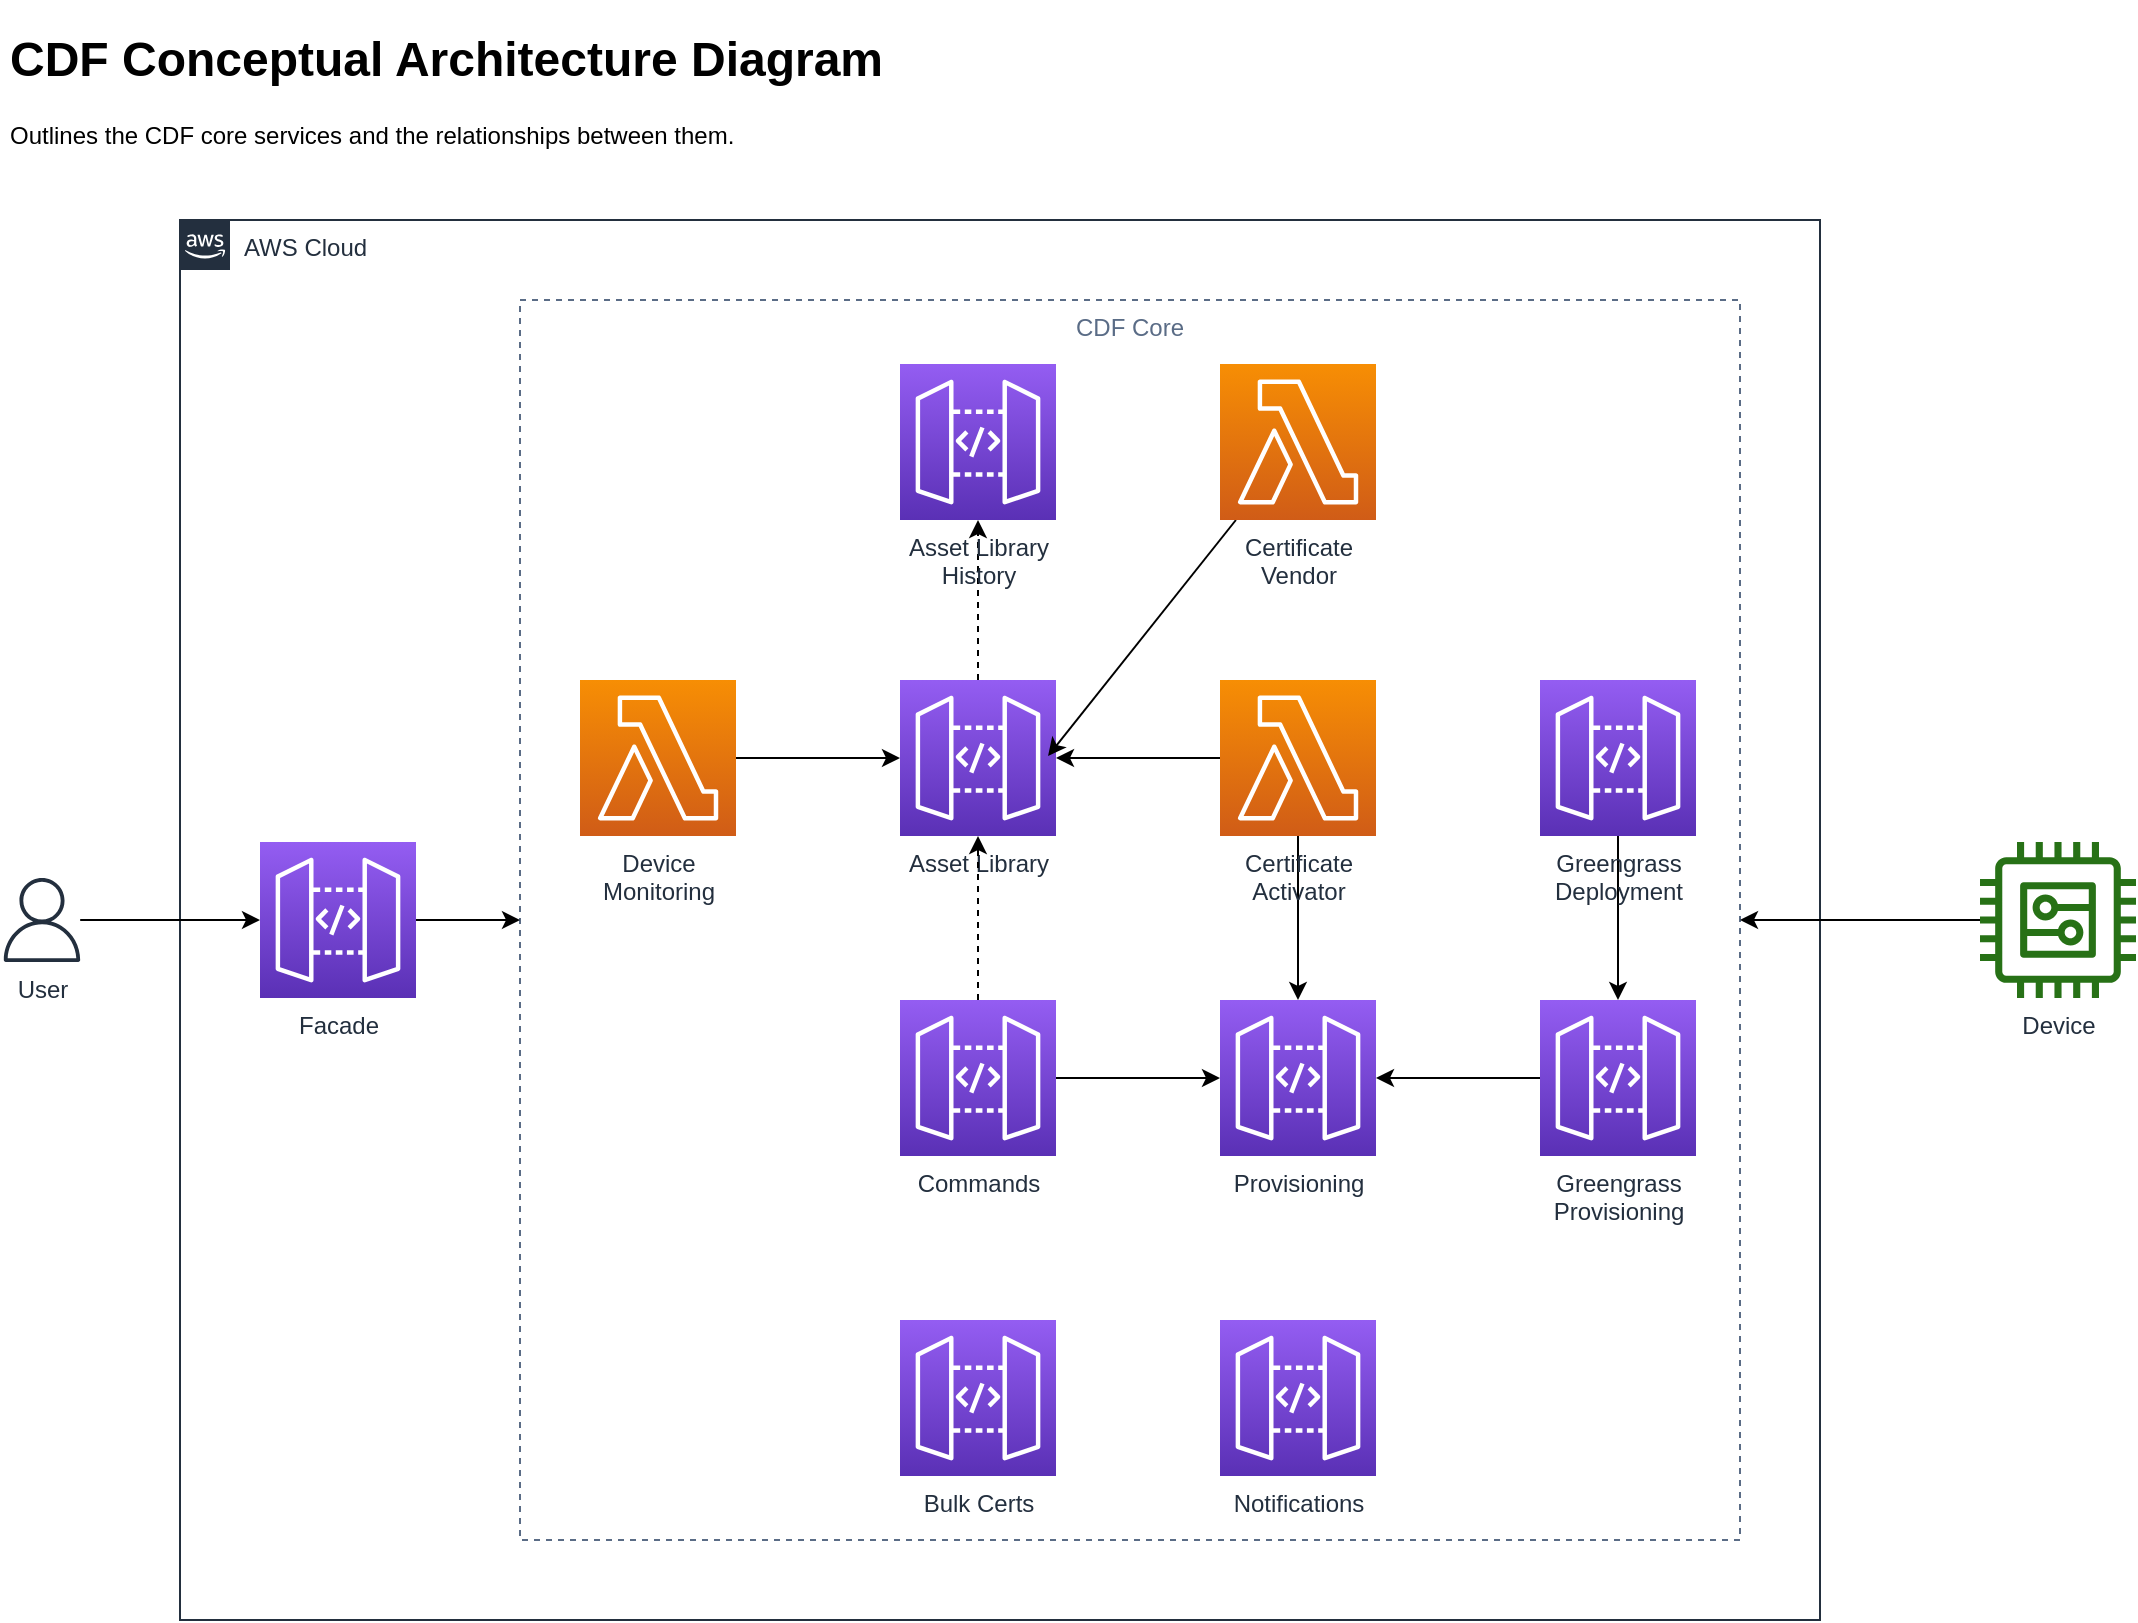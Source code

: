 <mxfile version="13.7.6" type="device" pages="10"><diagram id="x7R78KiVL8NJdQsRT57Y" name="HLA"><mxGraphModel dx="2706" dy="1474" grid="1" gridSize="10" guides="1" tooltips="1" connect="1" arrows="1" fold="1" page="1" pageScale="1" pageWidth="1100" pageHeight="850" math="0" shadow="0"><root><mxCell id="IogGKvDdcdF93hYRI_7b-0"/><mxCell id="IogGKvDdcdF93hYRI_7b-1" parent="IogGKvDdcdF93hYRI_7b-0"/><mxCell id="AttZUmdQzFgmFcKHYdcw-0" value="AWS Cloud" style="points=[[0,0],[0.25,0],[0.5,0],[0.75,0],[1,0],[1,0.25],[1,0.5],[1,0.75],[1,1],[0.75,1],[0.5,1],[0.25,1],[0,1],[0,0.75],[0,0.5],[0,0.25]];outlineConnect=0;gradientColor=none;html=1;whiteSpace=wrap;fontSize=12;fontStyle=0;shape=mxgraph.aws4.group;grIcon=mxgraph.aws4.group_aws_cloud_alt;strokeColor=#232F3E;fillColor=none;verticalAlign=top;align=left;spacingLeft=30;fontColor=#232F3E;dashed=0;" parent="IogGKvDdcdF93hYRI_7b-1" vertex="1"><mxGeometry x="130" y="120" width="820" height="700" as="geometry"/></mxCell><mxCell id="AttZUmdQzFgmFcKHYdcw-1" value="CDF Core" style="fillColor=none;strokeColor=#5A6C86;dashed=1;verticalAlign=top;fontStyle=0;fontColor=#5A6C86;" parent="IogGKvDdcdF93hYRI_7b-1" vertex="1"><mxGeometry x="300" y="160" width="610" height="620" as="geometry"/></mxCell><mxCell id="J_9dz3xVZVdSbPiZ2S9M-2" style="edgeStyle=orthogonalEdgeStyle;rounded=0;orthogonalLoop=1;jettySize=auto;html=1;dashed=1;" parent="IogGKvDdcdF93hYRI_7b-1" source="CNVQj6Lj5IXoanbOe0sJ-0" target="J_9dz3xVZVdSbPiZ2S9M-1" edge="1"><mxGeometry relative="1" as="geometry"/></mxCell><mxCell id="CNVQj6Lj5IXoanbOe0sJ-0" value="Asset Library" style="outlineConnect=0;fontColor=#232F3E;gradientColor=#945DF2;gradientDirection=north;fillColor=#5A30B5;strokeColor=#ffffff;dashed=0;verticalLabelPosition=bottom;verticalAlign=top;align=center;html=1;fontSize=12;fontStyle=0;aspect=fixed;shape=mxgraph.aws4.resourceIcon;resIcon=mxgraph.aws4.api_gateway;" parent="IogGKvDdcdF93hYRI_7b-1" vertex="1"><mxGeometry x="490" y="350" width="78" height="78" as="geometry"/></mxCell><mxCell id="G7Lq30tBNIWPwau_OVQt-8" style="edgeStyle=none;rounded=0;orthogonalLoop=1;jettySize=auto;html=1;" parent="IogGKvDdcdF93hYRI_7b-1" source="J_9dz3xVZVdSbPiZ2S9M-0" target="AttZUmdQzFgmFcKHYdcw-1" edge="1"><mxGeometry relative="1" as="geometry"/></mxCell><mxCell id="J_9dz3xVZVdSbPiZ2S9M-0" value="Facade" style="outlineConnect=0;fontColor=#232F3E;gradientColor=#945DF2;gradientDirection=north;fillColor=#5A30B5;strokeColor=#ffffff;dashed=0;verticalLabelPosition=bottom;verticalAlign=top;align=center;html=1;fontSize=12;fontStyle=0;aspect=fixed;shape=mxgraph.aws4.resourceIcon;resIcon=mxgraph.aws4.api_gateway;" parent="IogGKvDdcdF93hYRI_7b-1" vertex="1"><mxGeometry x="170" y="431" width="78" height="78" as="geometry"/></mxCell><mxCell id="J_9dz3xVZVdSbPiZ2S9M-1" value="Asset Library&lt;br&gt;History" style="outlineConnect=0;fontColor=#232F3E;gradientColor=#945DF2;gradientDirection=north;fillColor=#5A30B5;strokeColor=#ffffff;dashed=0;verticalLabelPosition=bottom;verticalAlign=top;align=center;html=1;fontSize=12;fontStyle=0;aspect=fixed;shape=mxgraph.aws4.resourceIcon;resIcon=mxgraph.aws4.api_gateway;" parent="IogGKvDdcdF93hYRI_7b-1" vertex="1"><mxGeometry x="490" y="192" width="78" height="78" as="geometry"/></mxCell><mxCell id="J_9dz3xVZVdSbPiZ2S9M-3" value="Bulk Certs" style="outlineConnect=0;fontColor=#232F3E;gradientColor=#945DF2;gradientDirection=north;fillColor=#5A30B5;strokeColor=#ffffff;dashed=0;verticalLabelPosition=bottom;verticalAlign=top;align=center;html=1;fontSize=12;fontStyle=0;aspect=fixed;shape=mxgraph.aws4.resourceIcon;resIcon=mxgraph.aws4.api_gateway;" parent="IogGKvDdcdF93hYRI_7b-1" vertex="1"><mxGeometry x="490" y="670" width="78" height="78" as="geometry"/></mxCell><mxCell id="G7Lq30tBNIWPwau_OVQt-5" style="rounded=0;orthogonalLoop=1;jettySize=auto;html=1;entryX=0.949;entryY=0.487;entryDx=0;entryDy=0;entryPerimeter=0;" parent="IogGKvDdcdF93hYRI_7b-1" source="UfprUeqWDjq7FHHbQbwk-0" target="CNVQj6Lj5IXoanbOe0sJ-0" edge="1"><mxGeometry relative="1" as="geometry"/></mxCell><mxCell id="UfprUeqWDjq7FHHbQbwk-0" value="Certificate&lt;br&gt;Vendor" style="outlineConnect=0;fontColor=#232F3E;gradientColor=#F78E04;gradientDirection=north;fillColor=#D05C17;strokeColor=#ffffff;dashed=0;verticalLabelPosition=bottom;verticalAlign=top;align=center;html=1;fontSize=12;fontStyle=0;aspect=fixed;shape=mxgraph.aws4.resourceIcon;resIcon=mxgraph.aws4.lambda;" parent="IogGKvDdcdF93hYRI_7b-1" vertex="1"><mxGeometry x="650" y="192" width="78" height="78" as="geometry"/></mxCell><mxCell id="G7Lq30tBNIWPwau_OVQt-2" style="rounded=0;orthogonalLoop=1;jettySize=auto;html=1;" parent="IogGKvDdcdF93hYRI_7b-1" source="UfprUeqWDjq7FHHbQbwk-1" target="UfprUeqWDjq7FHHbQbwk-7" edge="1"><mxGeometry relative="1" as="geometry"/></mxCell><mxCell id="G7Lq30tBNIWPwau_OVQt-4" style="edgeStyle=orthogonalEdgeStyle;rounded=0;orthogonalLoop=1;jettySize=auto;html=1;" parent="IogGKvDdcdF93hYRI_7b-1" source="UfprUeqWDjq7FHHbQbwk-1" target="CNVQj6Lj5IXoanbOe0sJ-0" edge="1"><mxGeometry relative="1" as="geometry"/></mxCell><mxCell id="UfprUeqWDjq7FHHbQbwk-1" value="Certificate&lt;br&gt;Activator" style="outlineConnect=0;fontColor=#232F3E;gradientColor=#F78E04;gradientDirection=north;fillColor=#D05C17;strokeColor=#ffffff;dashed=0;verticalLabelPosition=bottom;verticalAlign=top;align=center;html=1;fontSize=12;fontStyle=0;aspect=fixed;shape=mxgraph.aws4.resourceIcon;resIcon=mxgraph.aws4.lambda;" parent="IogGKvDdcdF93hYRI_7b-1" vertex="1"><mxGeometry x="650" y="350" width="78" height="78" as="geometry"/></mxCell><mxCell id="G7Lq30tBNIWPwau_OVQt-1" style="edgeStyle=orthogonalEdgeStyle;rounded=0;orthogonalLoop=1;jettySize=auto;html=1;dashed=1;" parent="IogGKvDdcdF93hYRI_7b-1" source="UfprUeqWDjq7FHHbQbwk-2" target="CNVQj6Lj5IXoanbOe0sJ-0" edge="1"><mxGeometry relative="1" as="geometry"/></mxCell><mxCell id="G7Lq30tBNIWPwau_OVQt-6" style="edgeStyle=none;rounded=0;orthogonalLoop=1;jettySize=auto;html=1;" parent="IogGKvDdcdF93hYRI_7b-1" source="UfprUeqWDjq7FHHbQbwk-2" target="UfprUeqWDjq7FHHbQbwk-7" edge="1"><mxGeometry relative="1" as="geometry"/></mxCell><mxCell id="UfprUeqWDjq7FHHbQbwk-2" value="Commands" style="outlineConnect=0;fontColor=#232F3E;gradientColor=#945DF2;gradientDirection=north;fillColor=#5A30B5;strokeColor=#ffffff;dashed=0;verticalLabelPosition=bottom;verticalAlign=top;align=center;html=1;fontSize=12;fontStyle=0;aspect=fixed;shape=mxgraph.aws4.resourceIcon;resIcon=mxgraph.aws4.api_gateway;" parent="IogGKvDdcdF93hYRI_7b-1" vertex="1"><mxGeometry x="490" y="510" width="78" height="78" as="geometry"/></mxCell><mxCell id="G7Lq30tBNIWPwau_OVQt-7" style="edgeStyle=none;rounded=0;orthogonalLoop=1;jettySize=auto;html=1;" parent="IogGKvDdcdF93hYRI_7b-1" source="UfprUeqWDjq7FHHbQbwk-3" target="CNVQj6Lj5IXoanbOe0sJ-0" edge="1"><mxGeometry relative="1" as="geometry"/></mxCell><mxCell id="UfprUeqWDjq7FHHbQbwk-3" value="Device&lt;br&gt;Monitoring" style="outlineConnect=0;fontColor=#232F3E;gradientColor=#F78E04;gradientDirection=north;fillColor=#D05C17;strokeColor=#ffffff;dashed=0;verticalLabelPosition=bottom;verticalAlign=top;align=center;html=1;fontSize=12;fontStyle=0;aspect=fixed;shape=mxgraph.aws4.resourceIcon;resIcon=mxgraph.aws4.lambda;" parent="IogGKvDdcdF93hYRI_7b-1" vertex="1"><mxGeometry x="330" y="350" width="78" height="78" as="geometry"/></mxCell><mxCell id="UfprUeqWDjq7FHHbQbwk-4" value="Notifications" style="outlineConnect=0;fontColor=#232F3E;gradientColor=#945DF2;gradientDirection=north;fillColor=#5A30B5;strokeColor=#ffffff;dashed=0;verticalLabelPosition=bottom;verticalAlign=top;align=center;html=1;fontSize=12;fontStyle=0;aspect=fixed;shape=mxgraph.aws4.resourceIcon;resIcon=mxgraph.aws4.api_gateway;" parent="IogGKvDdcdF93hYRI_7b-1" vertex="1"><mxGeometry x="650" y="670" width="78" height="78" as="geometry"/></mxCell><mxCell id="G7Lq30tBNIWPwau_OVQt-3" style="edgeStyle=orthogonalEdgeStyle;rounded=0;orthogonalLoop=1;jettySize=auto;html=1;" parent="IogGKvDdcdF93hYRI_7b-1" source="UfprUeqWDjq7FHHbQbwk-5" target="UfprUeqWDjq7FHHbQbwk-6" edge="1"><mxGeometry relative="1" as="geometry"/></mxCell><mxCell id="UfprUeqWDjq7FHHbQbwk-5" value="Greengrass&lt;br&gt;Deployment" style="outlineConnect=0;fontColor=#232F3E;gradientColor=#945DF2;gradientDirection=north;fillColor=#5A30B5;strokeColor=#ffffff;dashed=0;verticalLabelPosition=bottom;verticalAlign=top;align=center;html=1;fontSize=12;fontStyle=0;aspect=fixed;shape=mxgraph.aws4.resourceIcon;resIcon=mxgraph.aws4.api_gateway;" parent="IogGKvDdcdF93hYRI_7b-1" vertex="1"><mxGeometry x="810" y="350" width="78" height="78" as="geometry"/></mxCell><mxCell id="G7Lq30tBNIWPwau_OVQt-0" style="edgeStyle=orthogonalEdgeStyle;rounded=0;orthogonalLoop=1;jettySize=auto;html=1;" parent="IogGKvDdcdF93hYRI_7b-1" source="UfprUeqWDjq7FHHbQbwk-6" target="UfprUeqWDjq7FHHbQbwk-7" edge="1"><mxGeometry relative="1" as="geometry"/></mxCell><mxCell id="UfprUeqWDjq7FHHbQbwk-6" value="Greengrass&lt;br&gt;Provisioning" style="outlineConnect=0;fontColor=#232F3E;gradientColor=#945DF2;gradientDirection=north;fillColor=#5A30B5;strokeColor=#ffffff;dashed=0;verticalLabelPosition=bottom;verticalAlign=top;align=center;html=1;fontSize=12;fontStyle=0;aspect=fixed;shape=mxgraph.aws4.resourceIcon;resIcon=mxgraph.aws4.api_gateway;" parent="IogGKvDdcdF93hYRI_7b-1" vertex="1"><mxGeometry x="810" y="510" width="78" height="78" as="geometry"/></mxCell><mxCell id="UfprUeqWDjq7FHHbQbwk-7" value="Provisioning" style="outlineConnect=0;fontColor=#232F3E;gradientColor=#945DF2;gradientDirection=north;fillColor=#5A30B5;strokeColor=#ffffff;dashed=0;verticalLabelPosition=bottom;verticalAlign=top;align=center;html=1;fontSize=12;fontStyle=0;aspect=fixed;shape=mxgraph.aws4.resourceIcon;resIcon=mxgraph.aws4.api_gateway;" parent="IogGKvDdcdF93hYRI_7b-1" vertex="1"><mxGeometry x="650" y="510" width="78" height="78" as="geometry"/></mxCell><mxCell id="JYRC-r4c5oRwWn5XWXaZ-1" style="edgeStyle=orthogonalEdgeStyle;rounded=0;orthogonalLoop=1;jettySize=auto;html=1;" parent="IogGKvDdcdF93hYRI_7b-1" source="JYRC-r4c5oRwWn5XWXaZ-0" target="J_9dz3xVZVdSbPiZ2S9M-0" edge="1"><mxGeometry relative="1" as="geometry"/></mxCell><mxCell id="JYRC-r4c5oRwWn5XWXaZ-0" value="User" style="outlineConnect=0;fontColor=#232F3E;gradientColor=none;fillColor=#232F3E;strokeColor=none;dashed=0;verticalLabelPosition=bottom;verticalAlign=top;align=center;html=1;fontSize=12;fontStyle=0;aspect=fixed;pointerEvents=1;shape=mxgraph.aws4.user;" parent="IogGKvDdcdF93hYRI_7b-1" vertex="1"><mxGeometry x="40" y="449" width="42" height="42" as="geometry"/></mxCell><mxCell id="AttZUmdQzFgmFcKHYdcw-4" style="edgeStyle=orthogonalEdgeStyle;rounded=0;orthogonalLoop=1;jettySize=auto;html=1;" parent="IogGKvDdcdF93hYRI_7b-1" source="AttZUmdQzFgmFcKHYdcw-3" target="AttZUmdQzFgmFcKHYdcw-1" edge="1"><mxGeometry relative="1" as="geometry"/></mxCell><mxCell id="AttZUmdQzFgmFcKHYdcw-3" value="Device" style="outlineConnect=0;fontColor=#232F3E;gradientColor=none;fillColor=#277116;strokeColor=none;dashed=0;verticalLabelPosition=bottom;verticalAlign=top;align=center;html=1;fontSize=12;fontStyle=0;aspect=fixed;pointerEvents=1;shape=mxgraph.aws4.generic;" parent="IogGKvDdcdF93hYRI_7b-1" vertex="1"><mxGeometry x="1030" y="431" width="78" height="78" as="geometry"/></mxCell><mxCell id="G7Lq30tBNIWPwau_OVQt-10" value="&lt;h1&gt;CDF Conceptual Architecture Diagram&lt;/h1&gt;&lt;p&gt;Outlines the CDF core services and the relationships between them.&lt;/p&gt;" style="text;html=1;strokeColor=none;fillColor=none;spacing=5;spacingTop=-20;whiteSpace=wrap;overflow=hidden;rounded=0;" parent="IogGKvDdcdF93hYRI_7b-1" vertex="1"><mxGeometry x="40" y="20" width="730" height="78" as="geometry"/></mxCell></root></mxGraphModel></diagram><diagram id="LjyMDO3t2obeOMi_FXSx" name="Asset Library / History"><mxGraphModel dx="2706" dy="2324" grid="1" gridSize="10" guides="1" tooltips="1" connect="1" arrows="1" fold="1" page="1" pageScale="1" pageWidth="1100" pageHeight="850" math="0" shadow="0"><root><mxCell id="gLO6NMLqfuy1yDYZeWlz-0"/><mxCell id="gLO6NMLqfuy1yDYZeWlz-1" parent="gLO6NMLqfuy1yDYZeWlz-0"/><mxCell id="qV8OFJBsZ7dVsSkkOdIB-0" value="AWS Cloud" style="points=[[0,0],[0.25,0],[0.5,0],[0.75,0],[1,0],[1,0.25],[1,0.5],[1,0.75],[1,1],[0.75,1],[0.5,1],[0.25,1],[0,1],[0,0.75],[0,0.5],[0,0.25]];outlineConnect=0;gradientColor=none;html=1;whiteSpace=wrap;fontSize=12;fontStyle=0;shape=mxgraph.aws4.group;grIcon=mxgraph.aws4.group_aws_cloud_alt;strokeColor=#232F3E;fillColor=none;verticalAlign=top;align=left;spacingLeft=30;fontColor=#232F3E;dashed=0;" parent="gLO6NMLqfuy1yDYZeWlz-1" vertex="1"><mxGeometry x="150" y="-720" width="600" height="770" as="geometry"/></mxCell><mxCell id="qV8OFJBsZ7dVsSkkOdIB-3" value="Region" style="points=[[0,0],[0.25,0],[0.5,0],[0.75,0],[1,0],[1,0.25],[1,0.5],[1,0.75],[1,1],[0.75,1],[0.5,1],[0.25,1],[0,1],[0,0.75],[0,0.5],[0,0.25]];outlineConnect=0;gradientColor=none;html=1;whiteSpace=wrap;fontSize=12;fontStyle=0;shape=mxgraph.aws4.group;grIcon=mxgraph.aws4.group_region;strokeColor=#147EBA;fillColor=none;verticalAlign=top;align=left;spacingLeft=30;fontColor=#147EBA;dashed=0;" parent="gLO6NMLqfuy1yDYZeWlz-1" vertex="1"><mxGeometry x="170" y="-680" width="560" height="710" as="geometry"/></mxCell><mxCell id="qV8OFJBsZ7dVsSkkOdIB-1" value="VPC" style="points=[[0,0],[0.25,0],[0.5,0],[0.75,0],[1,0],[1,0.25],[1,0.5],[1,0.75],[1,1],[0.75,1],[0.5,1],[0.25,1],[0,1],[0,0.75],[0,0.5],[0,0.25]];outlineConnect=0;gradientColor=none;html=1;whiteSpace=wrap;fontSize=12;fontStyle=0;shape=mxgraph.aws4.group;grIcon=mxgraph.aws4.group_vpc;strokeColor=#248814;fillColor=none;verticalAlign=top;align=left;spacingLeft=30;fontColor=#AAB7B8;dashed=0;" parent="gLO6NMLqfuy1yDYZeWlz-1" vertex="1"><mxGeometry x="350" y="-344.5" width="330" height="234.5" as="geometry"/></mxCell><mxCell id="qV8OFJBsZ7dVsSkkOdIB-2" value="Security group" style="fillColor=none;strokeColor=#DD3522;verticalAlign=top;fontStyle=0;fontColor=#DD3522;" parent="gLO6NMLqfuy1yDYZeWlz-1" vertex="1"><mxGeometry x="370" y="-310" width="290" height="180" as="geometry"/></mxCell><mxCell id="qV8OFJBsZ7dVsSkkOdIB-4" value="Neptune&lt;br&gt;" style="outlineConnect=0;fontColor=#232F3E;gradientColor=#4D72F3;gradientDirection=north;fillColor=#3334B9;strokeColor=#ffffff;dashed=0;verticalLabelPosition=bottom;verticalAlign=top;align=center;html=1;fontSize=12;fontStyle=0;aspect=fixed;shape=mxgraph.aws4.resourceIcon;resIcon=mxgraph.aws4.neptune;" parent="gLO6NMLqfuy1yDYZeWlz-1" vertex="1"><mxGeometry x="559" y="-260" width="78" height="78" as="geometry"/></mxCell><mxCell id="qV8OFJBsZ7dVsSkkOdIB-5" style="edgeStyle=orthogonalEdgeStyle;rounded=0;orthogonalLoop=1;jettySize=auto;html=1;" parent="gLO6NMLqfuy1yDYZeWlz-1" source="qV8OFJBsZ7dVsSkkOdIB-10" target="qV8OFJBsZ7dVsSkkOdIB-4" edge="1"><mxGeometry relative="1" as="geometry"/></mxCell><mxCell id="qV8OFJBsZ7dVsSkkOdIB-6" value="full&lt;br&gt;mode&lt;br&gt;" style="text;html=1;resizable=0;points=[];align=center;verticalAlign=middle;labelBackgroundColor=#ffffff;" parent="qV8OFJBsZ7dVsSkkOdIB-5" vertex="1" connectable="0"><mxGeometry x="-0.086" y="2" relative="1" as="geometry"><mxPoint y="1" as="offset"/></mxGeometry></mxCell><mxCell id="qV8OFJBsZ7dVsSkkOdIB-7" value="events" style="edgeStyle=orthogonalEdgeStyle;rounded=0;orthogonalLoop=1;jettySize=auto;html=1;" parent="gLO6NMLqfuy1yDYZeWlz-1" source="qV8OFJBsZ7dVsSkkOdIB-10" target="qV8OFJBsZ7dVsSkkOdIB-12" edge="1"><mxGeometry x="-0.661" relative="1" as="geometry"><mxPoint as="offset"/></mxGeometry></mxCell><mxCell id="qV8OFJBsZ7dVsSkkOdIB-9" value="lite&lt;br&gt;mode&lt;br&gt;" style="rounded=0;jumpStyle=arc;orthogonalLoop=1;jettySize=auto;html=1;dashed=1;" parent="gLO6NMLqfuy1yDYZeWlz-1" source="qV8OFJBsZ7dVsSkkOdIB-10" target="qV8OFJBsZ7dVsSkkOdIB-30" edge="1"><mxGeometry relative="1" as="geometry"/></mxCell><mxCell id="qV8OFJBsZ7dVsSkkOdIB-10" value="Asset Library&lt;br&gt;REST Handler" style="outlineConnect=0;fontColor=#232F3E;gradientColor=#F78E04;gradientDirection=north;fillColor=#D05C17;strokeColor=#ffffff;dashed=0;verticalLabelPosition=bottom;verticalAlign=top;align=center;html=1;fontSize=12;fontStyle=0;aspect=fixed;shape=mxgraph.aws4.resourceIcon;resIcon=mxgraph.aws4.lambda;" parent="gLO6NMLqfuy1yDYZeWlz-1" vertex="1"><mxGeometry x="400" y="-260" width="78" height="78" as="geometry"/></mxCell><mxCell id="1aviLxelHgrQegyjW3wV-13" style="edgeStyle=orthogonalEdgeStyle;rounded=0;orthogonalLoop=1;jettySize=auto;html=1;endArrow=classic;endFill=1;" parent="gLO6NMLqfuy1yDYZeWlz-1" source="qV8OFJBsZ7dVsSkkOdIB-12" target="1aviLxelHgrQegyjW3wV-4" edge="1"><mxGeometry relative="1" as="geometry"/></mxCell><mxCell id="qV8OFJBsZ7dVsSkkOdIB-12" value="IoT Core" style="outlineConnect=0;fontColor=#232F3E;gradientColor=#60A337;gradientDirection=north;fillColor=#277116;strokeColor=#ffffff;dashed=0;verticalLabelPosition=bottom;verticalAlign=top;align=center;html=1;fontSize=12;fontStyle=0;aspect=fixed;shape=mxgraph.aws4.resourceIcon;resIcon=mxgraph.aws4.iot_core;" parent="gLO6NMLqfuy1yDYZeWlz-1" vertex="1"><mxGeometry x="400" y="-478.5" width="78" height="78" as="geometry"/></mxCell><mxCell id="qV8OFJBsZ7dVsSkkOdIB-18" style="edgeStyle=orthogonalEdgeStyle;rounded=0;orthogonalLoop=1;jettySize=auto;html=1;jumpStyle=arc;" parent="gLO6NMLqfuy1yDYZeWlz-1" source="qV8OFJBsZ7dVsSkkOdIB-20" target="qV8OFJBsZ7dVsSkkOdIB-21" edge="1"><mxGeometry relative="1" as="geometry"/></mxCell><mxCell id="qV8OFJBsZ7dVsSkkOdIB-20" value="Asset Library&lt;br&gt;History&lt;br&gt;REST Handler" style="outlineConnect=0;fontColor=#232F3E;gradientColor=#F78E04;gradientDirection=north;fillColor=#D05C17;strokeColor=#ffffff;dashed=0;verticalLabelPosition=bottom;verticalAlign=top;align=center;html=1;fontSize=12;fontStyle=0;aspect=fixed;shape=mxgraph.aws4.resourceIcon;resIcon=mxgraph.aws4.lambda;" parent="gLO6NMLqfuy1yDYZeWlz-1" vertex="1"><mxGeometry x="400" y="-640" width="78" height="78" as="geometry"/></mxCell><mxCell id="qV8OFJBsZ7dVsSkkOdIB-21" value="DynamoDB&lt;br&gt;" style="outlineConnect=0;fontColor=#232F3E;gradientColor=#4D72F3;gradientDirection=north;fillColor=#3334B9;strokeColor=#ffffff;dashed=0;verticalLabelPosition=bottom;verticalAlign=top;align=center;html=1;fontSize=12;fontStyle=0;aspect=fixed;shape=mxgraph.aws4.resourceIcon;resIcon=mxgraph.aws4.dynamodb;" parent="gLO6NMLqfuy1yDYZeWlz-1" vertex="1"><mxGeometry x="610" y="-640" width="78" height="78" as="geometry"/></mxCell><mxCell id="qV8OFJBsZ7dVsSkkOdIB-30" value="IoT Device Management&lt;br&gt;" style="outlineConnect=0;fontColor=#232F3E;gradientColor=#60A337;gradientDirection=north;fillColor=#277116;strokeColor=#ffffff;dashed=0;verticalLabelPosition=bottom;verticalAlign=top;align=center;html=1;fontSize=12;fontStyle=0;aspect=fixed;shape=mxgraph.aws4.resourceIcon;resIcon=mxgraph.aws4.iot_device_management;" parent="gLO6NMLqfuy1yDYZeWlz-1" vertex="1"><mxGeometry x="559" y="-90.5" width="78" height="78" as="geometry"/></mxCell><mxCell id="1aviLxelHgrQegyjW3wV-1" style="edgeStyle=orthogonalEdgeStyle;rounded=0;orthogonalLoop=1;jettySize=auto;html=1;endArrow=classic;endFill=1;" parent="gLO6NMLqfuy1yDYZeWlz-1" source="1aviLxelHgrQegyjW3wV-0" target="qV8OFJBsZ7dVsSkkOdIB-10" edge="1"><mxGeometry relative="1" as="geometry"/></mxCell><mxCell id="1aviLxelHgrQegyjW3wV-0" value="API Gateway" style="outlineConnect=0;fontColor=#232F3E;gradientColor=#945DF2;gradientDirection=north;fillColor=#5A30B5;strokeColor=#ffffff;dashed=0;verticalLabelPosition=bottom;verticalAlign=top;align=center;html=1;fontSize=12;fontStyle=0;aspect=fixed;shape=mxgraph.aws4.resourceIcon;resIcon=mxgraph.aws4.api_gateway;" parent="gLO6NMLqfuy1yDYZeWlz-1" vertex="1"><mxGeometry x="230" y="-260" width="78" height="78" as="geometry"/></mxCell><mxCell id="1aviLxelHgrQegyjW3wV-3" style="edgeStyle=orthogonalEdgeStyle;rounded=0;orthogonalLoop=1;jettySize=auto;html=1;endArrow=classic;endFill=1;" parent="gLO6NMLqfuy1yDYZeWlz-1" source="1aviLxelHgrQegyjW3wV-2" target="1aviLxelHgrQegyjW3wV-0" edge="1"><mxGeometry relative="1" as="geometry"><Array as="points"><mxPoint x="64" y="-221"/></Array></mxGeometry></mxCell><mxCell id="1aviLxelHgrQegyjW3wV-7" style="edgeStyle=orthogonalEdgeStyle;rounded=0;orthogonalLoop=1;jettySize=auto;html=1;endArrow=classic;endFill=1;" parent="gLO6NMLqfuy1yDYZeWlz-1" source="1aviLxelHgrQegyjW3wV-2" target="1aviLxelHgrQegyjW3wV-6" edge="1"><mxGeometry relative="1" as="geometry"><Array as="points"><mxPoint x="64" y="-601"/></Array></mxGeometry></mxCell><mxCell id="1aviLxelHgrQegyjW3wV-2" value="" style="outlineConnect=0;fontColor=#232F3E;gradientColor=none;fillColor=#232F3E;strokeColor=none;dashed=0;verticalLabelPosition=bottom;verticalAlign=top;align=center;html=1;fontSize=12;fontStyle=0;aspect=fixed;pointerEvents=1;shape=mxgraph.aws4.users;" parent="gLO6NMLqfuy1yDYZeWlz-1" vertex="1"><mxGeometry x="40" y="-448.5" width="48" height="48" as="geometry"/></mxCell><mxCell id="1aviLxelHgrQegyjW3wV-14" style="edgeStyle=orthogonalEdgeStyle;rounded=0;orthogonalLoop=1;jettySize=auto;html=1;endArrow=classic;endFill=1;" parent="gLO6NMLqfuy1yDYZeWlz-1" source="1aviLxelHgrQegyjW3wV-4" target="1aviLxelHgrQegyjW3wV-9" edge="1"><mxGeometry relative="1" as="geometry"/></mxCell><mxCell id="1aviLxelHgrQegyjW3wV-4" value="" style="outlineConnect=0;fontColor=#232F3E;gradientColor=none;fillColor=#277116;strokeColor=none;dashed=0;verticalLabelPosition=bottom;verticalAlign=top;align=center;html=1;fontSize=12;fontStyle=0;aspect=fixed;pointerEvents=1;shape=mxgraph.aws4.rule;" parent="gLO6NMLqfuy1yDYZeWlz-1" vertex="1"><mxGeometry x="524.79" y="-468.5" width="34.21" height="58" as="geometry"/></mxCell><mxCell id="1aviLxelHgrQegyjW3wV-8" style="edgeStyle=orthogonalEdgeStyle;rounded=0;orthogonalLoop=1;jettySize=auto;html=1;endArrow=classic;endFill=1;" parent="gLO6NMLqfuy1yDYZeWlz-1" source="1aviLxelHgrQegyjW3wV-6" target="qV8OFJBsZ7dVsSkkOdIB-20" edge="1"><mxGeometry relative="1" as="geometry"/></mxCell><mxCell id="1aviLxelHgrQegyjW3wV-6" value="API Gateway" style="outlineConnect=0;fontColor=#232F3E;gradientColor=#945DF2;gradientDirection=north;fillColor=#5A30B5;strokeColor=#ffffff;dashed=0;verticalLabelPosition=bottom;verticalAlign=top;align=center;html=1;fontSize=12;fontStyle=0;aspect=fixed;shape=mxgraph.aws4.resourceIcon;resIcon=mxgraph.aws4.api_gateway;" parent="gLO6NMLqfuy1yDYZeWlz-1" vertex="1"><mxGeometry x="230" y="-640" width="78" height="78" as="geometry"/></mxCell><mxCell id="1aviLxelHgrQegyjW3wV-12" style="edgeStyle=orthogonalEdgeStyle;rounded=0;orthogonalLoop=1;jettySize=auto;html=1;endArrow=classic;endFill=1;" parent="gLO6NMLqfuy1yDYZeWlz-1" source="1aviLxelHgrQegyjW3wV-9" target="qV8OFJBsZ7dVsSkkOdIB-21" edge="1"><mxGeometry relative="1" as="geometry"/></mxCell><mxCell id="1aviLxelHgrQegyjW3wV-9" value="Asset Library&lt;br&gt;History&lt;br&gt;Event Handler" style="outlineConnect=0;fontColor=#232F3E;gradientColor=#F78E04;gradientDirection=north;fillColor=#D05C17;strokeColor=#ffffff;dashed=0;verticalLabelPosition=bottom;verticalAlign=top;align=center;html=1;fontSize=12;fontStyle=0;aspect=fixed;shape=mxgraph.aws4.resourceIcon;resIcon=mxgraph.aws4.lambda;" parent="gLO6NMLqfuy1yDYZeWlz-1" vertex="1"><mxGeometry x="610" y="-478.5" width="78" height="78" as="geometry"/></mxCell><mxCell id="t0EfdX1QhqRcW0SrMYCD-0" value="&lt;h1&gt;CDF Asset Library / Asset Library History Logical Architecture Diagram&lt;/h1&gt;&lt;p&gt;Provides the logical view of the Asset Library, as well as the optional Asset Library History service.&lt;/p&gt;" style="text;html=1;strokeColor=none;fillColor=none;spacing=5;spacingTop=-20;whiteSpace=wrap;overflow=hidden;rounded=0;" parent="gLO6NMLqfuy1yDYZeWlz-1" vertex="1"><mxGeometry x="40" y="-830" width="840" height="78" as="geometry"/></mxCell></root></mxGraphModel></diagram><diagram name="BulkCerts" id="FzpAAl4WADxqjAzVX-N-"><mxGraphModel dx="2706" dy="2324" grid="1" gridSize="10" guides="1" tooltips="1" connect="1" arrows="1" fold="1" page="1" pageScale="1" pageWidth="1100" pageHeight="850" math="0" shadow="0"><root><mxCell id="FX93PeiPwKhl5Eazt8Qw-0"/><mxCell id="FX93PeiPwKhl5Eazt8Qw-1" parent="FX93PeiPwKhl5Eazt8Qw-0"/><mxCell id="FX93PeiPwKhl5Eazt8Qw-2" value="AWS Cloud" style="points=[[0,0],[0.25,0],[0.5,0],[0.75,0],[1,0],[1,0.25],[1,0.5],[1,0.75],[1,1],[0.75,1],[0.5,1],[0.25,1],[0,1],[0,0.75],[0,0.5],[0,0.25]];outlineConnect=0;gradientColor=none;html=1;whiteSpace=wrap;fontSize=12;fontStyle=0;shape=mxgraph.aws4.group;grIcon=mxgraph.aws4.group_aws_cloud_alt;strokeColor=#232F3E;fillColor=none;verticalAlign=top;align=left;spacingLeft=30;fontColor=#232F3E;dashed=0;" parent="FX93PeiPwKhl5Eazt8Qw-1" vertex="1"><mxGeometry x="150" y="-730" width="630" height="590" as="geometry"/></mxCell><mxCell id="FX93PeiPwKhl5Eazt8Qw-3" value="Region" style="points=[[0,0],[0.25,0],[0.5,0],[0.75,0],[1,0],[1,0.25],[1,0.5],[1,0.75],[1,1],[0.75,1],[0.5,1],[0.25,1],[0,1],[0,0.75],[0,0.5],[0,0.25]];outlineConnect=0;gradientColor=none;html=1;whiteSpace=wrap;fontSize=12;fontStyle=0;shape=mxgraph.aws4.group;grIcon=mxgraph.aws4.group_region;strokeColor=#147EBA;fillColor=none;verticalAlign=top;align=left;spacingLeft=30;fontColor=#147EBA;dashed=0;" parent="FX93PeiPwKhl5Eazt8Qw-1" vertex="1"><mxGeometry x="170" y="-690" width="590" height="530" as="geometry"/></mxCell><mxCell id="FX93PeiPwKhl5Eazt8Qw-49" style="edgeStyle=orthogonalEdgeStyle;rounded=0;orthogonalLoop=1;jettySize=auto;html=1;startArrow=none;startFill=0;endArrow=classic;endFill=1;" parent="FX93PeiPwKhl5Eazt8Qw-1" source="FX93PeiPwKhl5Eazt8Qw-10" target="FX93PeiPwKhl5Eazt8Qw-42" edge="1"><mxGeometry relative="1" as="geometry"><Array as="points"><mxPoint x="701" y="-240"/></Array></mxGeometry></mxCell><mxCell id="FX93PeiPwKhl5Eazt8Qw-51" style="edgeStyle=orthogonalEdgeStyle;rounded=0;orthogonalLoop=1;jettySize=auto;html=1;startArrow=none;startFill=0;endArrow=classic;endFill=1;" parent="FX93PeiPwKhl5Eazt8Qw-1" source="FX93PeiPwKhl5Eazt8Qw-10" target="FX93PeiPwKhl5Eazt8Qw-50" edge="1"><mxGeometry relative="1" as="geometry"/></mxCell><mxCell id="FX93PeiPwKhl5Eazt8Qw-10" value="Bulk Certs&lt;br&gt;SNS Handler" style="outlineConnect=0;fontColor=#232F3E;gradientColor=#F78E04;gradientDirection=north;fillColor=#D05C17;strokeColor=#ffffff;dashed=0;verticalLabelPosition=bottom;verticalAlign=top;align=center;html=1;fontSize=12;fontStyle=0;aspect=fixed;shape=mxgraph.aws4.resourceIcon;resIcon=mxgraph.aws4.lambda;" parent="FX93PeiPwKhl5Eazt8Qw-1" vertex="1"><mxGeometry x="342" y="-293" width="78" height="78" as="geometry"/></mxCell><mxCell id="FX93PeiPwKhl5Eazt8Qw-45" style="edgeStyle=orthogonalEdgeStyle;rounded=0;orthogonalLoop=1;jettySize=auto;html=1;startArrow=none;startFill=0;endArrow=classic;endFill=1;" parent="FX93PeiPwKhl5Eazt8Qw-1" source="FX93PeiPwKhl5Eazt8Qw-15" target="FX93PeiPwKhl5Eazt8Qw-41" edge="1"><mxGeometry relative="1" as="geometry"><Array as="points"><mxPoint x="540" y="-440"/></Array></mxGeometry></mxCell><mxCell id="FX93PeiPwKhl5Eazt8Qw-48" style="edgeStyle=orthogonalEdgeStyle;rounded=0;orthogonalLoop=1;jettySize=auto;html=1;startArrow=none;startFill=0;endArrow=classic;endFill=1;" parent="FX93PeiPwKhl5Eazt8Qw-1" source="FX93PeiPwKhl5Eazt8Qw-15" target="FX93PeiPwKhl5Eazt8Qw-42" edge="1"><mxGeometry relative="1" as="geometry"><Array as="points"><mxPoint x="699" y="-470"/></Array></mxGeometry></mxCell><mxCell id="FX93PeiPwKhl5Eazt8Qw-15" value="Bulk Certs&lt;br&gt;REST Handler" style="outlineConnect=0;fontColor=#232F3E;gradientColor=#F78E04;gradientDirection=north;fillColor=#D05C17;strokeColor=#ffffff;dashed=0;verticalLabelPosition=bottom;verticalAlign=top;align=center;html=1;fontSize=12;fontStyle=0;aspect=fixed;shape=mxgraph.aws4.resourceIcon;resIcon=mxgraph.aws4.lambda;" parent="FX93PeiPwKhl5Eazt8Qw-1" vertex="1"><mxGeometry x="342" y="-503" width="78" height="78" as="geometry"/></mxCell><mxCell id="FX93PeiPwKhl5Eazt8Qw-53" style="edgeStyle=orthogonalEdgeStyle;rounded=0;orthogonalLoop=1;jettySize=auto;html=1;startArrow=none;startFill=0;endArrow=classic;endFill=1;" parent="FX93PeiPwKhl5Eazt8Qw-1" source="FX93PeiPwKhl5Eazt8Qw-36" target="FX93PeiPwKhl5Eazt8Qw-38" edge="1"><mxGeometry relative="1" as="geometry"/></mxCell><mxCell id="FX93PeiPwKhl5Eazt8Qw-36" value="" style="outlineConnect=0;fontColor=#232F3E;gradientColor=none;fillColor=#232F3E;strokeColor=none;dashed=0;verticalLabelPosition=bottom;verticalAlign=top;align=center;html=1;fontSize=12;fontStyle=0;aspect=fixed;pointerEvents=1;shape=mxgraph.aws4.users;" parent="FX93PeiPwKhl5Eazt8Qw-1" vertex="1"><mxGeometry x="40" y="-660" width="58" height="58" as="geometry"/></mxCell><mxCell id="FX93PeiPwKhl5Eazt8Qw-37" style="edgeStyle=orthogonalEdgeStyle;rounded=0;orthogonalLoop=1;jettySize=auto;html=1;endArrow=classic;endFill=1;" parent="FX93PeiPwKhl5Eazt8Qw-1" source="FX93PeiPwKhl5Eazt8Qw-38" target="FX93PeiPwKhl5Eazt8Qw-15" edge="1"><mxGeometry relative="1" as="geometry"><mxPoint x="350" y="-561" as="targetPoint"/></mxGeometry></mxCell><mxCell id="FX93PeiPwKhl5Eazt8Qw-38" value="API Gateway" style="outlineConnect=0;fontColor=#232F3E;gradientColor=#945DF2;gradientDirection=north;fillColor=#5A30B5;strokeColor=#ffffff;dashed=0;verticalLabelPosition=bottom;verticalAlign=top;align=center;html=1;fontSize=12;fontStyle=0;aspect=fixed;shape=mxgraph.aws4.resourceIcon;resIcon=mxgraph.aws4.api_gateway;" parent="FX93PeiPwKhl5Eazt8Qw-1" vertex="1"><mxGeometry x="342" y="-670" width="78" height="78" as="geometry"/></mxCell><mxCell id="FX93PeiPwKhl5Eazt8Qw-44" style="edgeStyle=orthogonalEdgeStyle;rounded=0;orthogonalLoop=1;jettySize=auto;html=1;startArrow=none;startFill=0;endArrow=classic;endFill=1;" parent="FX93PeiPwKhl5Eazt8Qw-1" source="FX93PeiPwKhl5Eazt8Qw-41" target="FX93PeiPwKhl5Eazt8Qw-10" edge="1"><mxGeometry relative="1" as="geometry"><Array as="points"><mxPoint x="540" y="-270"/></Array></mxGeometry></mxCell><mxCell id="FX93PeiPwKhl5Eazt8Qw-41" value="Certificates&lt;br&gt;Request Topic" style="outlineConnect=0;fontColor=#232F3E;gradientColor=none;fillColor=#BC1356;strokeColor=none;dashed=0;verticalLabelPosition=bottom;verticalAlign=top;align=center;html=1;fontSize=12;fontStyle=0;aspect=fixed;pointerEvents=1;shape=mxgraph.aws4.topic;" parent="FX93PeiPwKhl5Eazt8Qw-1" vertex="1"><mxGeometry x="500" y="-403.5" width="78" height="67" as="geometry"/></mxCell><mxCell id="FX93PeiPwKhl5Eazt8Qw-42" value="Task Data" style="outlineConnect=0;fontColor=#232F3E;gradientColor=#4D72F3;gradientDirection=north;fillColor=#3334B9;strokeColor=#ffffff;dashed=0;verticalLabelPosition=bottom;verticalAlign=top;align=center;html=1;fontSize=12;fontStyle=0;aspect=fixed;shape=mxgraph.aws4.resourceIcon;resIcon=mxgraph.aws4.dynamodb;" parent="FX93PeiPwKhl5Eazt8Qw-1" vertex="1"><mxGeometry x="660" y="-409" width="78" height="78" as="geometry"/></mxCell><mxCell id="FX93PeiPwKhl5Eazt8Qw-52" style="edgeStyle=orthogonalEdgeStyle;rounded=0;orthogonalLoop=1;jettySize=auto;html=1;startArrow=none;startFill=0;endArrow=classic;endFill=1;" parent="FX93PeiPwKhl5Eazt8Qw-1" source="FX93PeiPwKhl5Eazt8Qw-50" target="FX93PeiPwKhl5Eazt8Qw-15" edge="1"><mxGeometry relative="1" as="geometry"><Array as="points"><mxPoint x="238" y="-464"/></Array></mxGeometry></mxCell><mxCell id="FX93PeiPwKhl5Eazt8Qw-50" value="Certificates" style="outlineConnect=0;fontColor=#232F3E;gradientColor=none;fillColor=#277116;strokeColor=none;dashed=0;verticalLabelPosition=bottom;verticalAlign=top;align=center;html=1;fontSize=12;fontStyle=0;aspect=fixed;pointerEvents=1;shape=mxgraph.aws4.bucket_with_objects;" parent="FX93PeiPwKhl5Eazt8Qw-1" vertex="1"><mxGeometry x="200" y="-403.5" width="75" height="78" as="geometry"/></mxCell><mxCell id="Rv4tauhpmOLa1uRbJGTU-0" value="&lt;h1&gt;CDF Bulk Certs Logical Architecture Diagram&lt;/h1&gt;&lt;p&gt;Provides the logical view of the Bulk Certs service.&lt;/p&gt;" style="text;html=1;strokeColor=none;fillColor=none;spacing=5;spacingTop=-20;whiteSpace=wrap;overflow=hidden;rounded=0;" parent="FX93PeiPwKhl5Eazt8Qw-1" vertex="1"><mxGeometry x="40" y="-830" width="840" height="78" as="geometry"/></mxCell></root></mxGraphModel></diagram><diagram id="4_EKhYLpEiUW7iRcuTqs" name="Commands"><mxGraphModel dx="2706" dy="2324" grid="1" gridSize="10" guides="1" tooltips="1" connect="1" arrows="1" fold="1" page="1" pageScale="1" pageWidth="1100" pageHeight="850" math="0" shadow="0"><root><mxCell id="EPyyw2OKhtW-CQDmd1Vb-0"/><mxCell id="EPyyw2OKhtW-CQDmd1Vb-1" parent="EPyyw2OKhtW-CQDmd1Vb-0"/><mxCell id="EPyyw2OKhtW-CQDmd1Vb-2" value="AWS Cloud" style="points=[[0,0],[0.25,0],[0.5,0],[0.75,0],[1,0],[1,0.25],[1,0.5],[1,0.75],[1,1],[0.75,1],[0.5,1],[0.25,1],[0,1],[0,0.75],[0,0.5],[0,0.25]];outlineConnect=0;gradientColor=none;html=1;whiteSpace=wrap;fontSize=12;fontStyle=0;shape=mxgraph.aws4.group;grIcon=mxgraph.aws4.group_aws_cloud_alt;strokeColor=#232F3E;fillColor=none;verticalAlign=top;align=left;spacingLeft=30;fontColor=#232F3E;dashed=0;" parent="EPyyw2OKhtW-CQDmd1Vb-1" vertex="1"><mxGeometry x="160" y="-740" width="920" height="730" as="geometry"/></mxCell><mxCell id="EPyyw2OKhtW-CQDmd1Vb-3" value="Region" style="points=[[0,0],[0.25,0],[0.5,0],[0.75,0],[1,0],[1,0.25],[1,0.5],[1,0.75],[1,1],[0.75,1],[0.5,1],[0.25,1],[0,1],[0,0.75],[0,0.5],[0,0.25]];outlineConnect=0;gradientColor=none;html=1;whiteSpace=wrap;fontSize=12;fontStyle=0;shape=mxgraph.aws4.group;grIcon=mxgraph.aws4.group_region;strokeColor=#147EBA;fillColor=none;verticalAlign=top;align=left;spacingLeft=30;fontColor=#147EBA;dashed=0;" parent="EPyyw2OKhtW-CQDmd1Vb-1" vertex="1"><mxGeometry x="210" y="-700" width="850" height="670" as="geometry"/></mxCell><mxCell id="EPyyw2OKhtW-CQDmd1Vb-4" style="edgeStyle=orthogonalEdgeStyle;rounded=0;jumpStyle=arc;orthogonalLoop=1;jettySize=auto;html=1;startArrow=none;startFill=0;" parent="EPyyw2OKhtW-CQDmd1Vb-1" source="EPyyw2OKhtW-CQDmd1Vb-7" target="EPyyw2OKhtW-CQDmd1Vb-35" edge="1"><mxGeometry relative="1" as="geometry"/></mxCell><mxCell id="EPyyw2OKhtW-CQDmd1Vb-5" style="edgeStyle=orthogonalEdgeStyle;rounded=0;jumpStyle=arc;orthogonalLoop=1;jettySize=auto;html=1;startArrow=none;startFill=0;" parent="EPyyw2OKhtW-CQDmd1Vb-1" source="EPyyw2OKhtW-CQDmd1Vb-7" target="EPyyw2OKhtW-CQDmd1Vb-36" edge="1"><mxGeometry relative="1" as="geometry"/></mxCell><mxCell id="EPyyw2OKhtW-CQDmd1Vb-6" style="edgeStyle=orthogonalEdgeStyle;rounded=0;jumpStyle=arc;orthogonalLoop=1;jettySize=auto;html=1;startArrow=none;startFill=0;" parent="EPyyw2OKhtW-CQDmd1Vb-1" source="EPyyw2OKhtW-CQDmd1Vb-7" target="EPyyw2OKhtW-CQDmd1Vb-41" edge="1"><mxGeometry relative="1" as="geometry"/></mxCell><mxCell id="EPyyw2OKhtW-CQDmd1Vb-7" value="CDF Commands Service" style="fillColor=none;strokeColor=#5A6C86;dashed=1;verticalAlign=top;fontStyle=0;fontColor=#5A6C86;" parent="EPyyw2OKhtW-CQDmd1Vb-1" vertex="1"><mxGeometry x="630" y="-520" width="180" height="460" as="geometry"/></mxCell><mxCell id="EPyyw2OKhtW-CQDmd1Vb-10" style="edgeStyle=orthogonalEdgeStyle;rounded=0;jumpStyle=arc;orthogonalLoop=1;jettySize=auto;html=1;startArrow=none;startFill=0;" parent="EPyyw2OKhtW-CQDmd1Vb-1" source="EPyyw2OKhtW-CQDmd1Vb-12" target="EPyyw2OKhtW-CQDmd1Vb-23" edge="1"><mxGeometry relative="1" as="geometry"><Array as="points"><mxPoint x="721" y="-230"/><mxPoint x="438" y="-230"/></Array></mxGeometry></mxCell><mxCell id="EPyyw2OKhtW-CQDmd1Vb-12" value="Pre-Signed URL&lt;br&gt;Rule Handler" style="outlineConnect=0;fontColor=#232F3E;gradientColor=#F78E04;gradientDirection=north;fillColor=#D05C17;strokeColor=#ffffff;dashed=0;verticalLabelPosition=bottom;verticalAlign=top;align=center;html=1;fontSize=12;fontStyle=0;aspect=fixed;shape=mxgraph.aws4.resourceIcon;resIcon=mxgraph.aws4.lambda;" parent="EPyyw2OKhtW-CQDmd1Vb-1" vertex="1"><mxGeometry x="682" y="-350" width="78" height="78" as="geometry"/></mxCell><mxCell id="EPyyw2OKhtW-CQDmd1Vb-14" value="Job Lifecycle&lt;br&gt;Rule Handler" style="outlineConnect=0;fontColor=#232F3E;gradientColor=#F78E04;gradientDirection=north;fillColor=#D05C17;strokeColor=#ffffff;dashed=0;verticalLabelPosition=bottom;verticalAlign=top;align=center;html=1;fontSize=12;fontStyle=0;aspect=fixed;shape=mxgraph.aws4.resourceIcon;resIcon=mxgraph.aws4.lambda;" parent="EPyyw2OKhtW-CQDmd1Vb-1" vertex="1"><mxGeometry x="682" y="-200" width="78" height="78" as="geometry"/></mxCell><mxCell id="EPyyw2OKhtW-CQDmd1Vb-16" value="IoT jobs" style="edgeStyle=orthogonalEdgeStyle;rounded=0;jumpStyle=arc;orthogonalLoop=1;jettySize=auto;html=1;startArrow=none;startFill=0;" parent="EPyyw2OKhtW-CQDmd1Vb-1" source="EPyyw2OKhtW-CQDmd1Vb-17" target="EPyyw2OKhtW-CQDmd1Vb-21" edge="1"><mxGeometry x="0.826" relative="1" as="geometry"><mxPoint as="offset"/></mxGeometry></mxCell><mxCell id="EPyyw2OKhtW-CQDmd1Vb-17" value="Commands &lt;br&gt;REST Handler" style="outlineConnect=0;fontColor=#232F3E;gradientColor=#F78E04;gradientDirection=north;fillColor=#D05C17;strokeColor=#ffffff;dashed=0;verticalLabelPosition=bottom;verticalAlign=top;align=center;html=1;fontSize=12;fontStyle=0;aspect=fixed;shape=mxgraph.aws4.resourceIcon;resIcon=mxgraph.aws4.lambda;" parent="EPyyw2OKhtW-CQDmd1Vb-1" vertex="1"><mxGeometry x="682" y="-480" width="78" height="78" as="geometry"/></mxCell><mxCell id="EPyyw2OKhtW-CQDmd1Vb-18" value="presigned&lt;br&gt;url&lt;br&gt;requests" style="edgeStyle=orthogonalEdgeStyle;rounded=0;jumpStyle=arc;orthogonalLoop=1;jettySize=auto;html=1;startArrow=classic;startFill=1;" parent="EPyyw2OKhtW-CQDmd1Vb-1" source="EPyyw2OKhtW-CQDmd1Vb-21" target="EPyyw2OKhtW-CQDmd1Vb-23" edge="1"><mxGeometry relative="1" as="geometry"><Array as="points"><mxPoint x="340" y="-311"/><mxPoint x="340" y="-311"/></Array></mxGeometry></mxCell><mxCell id="EPyyw2OKhtW-CQDmd1Vb-19" style="edgeStyle=orthogonalEdgeStyle;rounded=0;jumpStyle=arc;orthogonalLoop=1;jettySize=auto;html=1;startArrow=none;startFill=0;" parent="EPyyw2OKhtW-CQDmd1Vb-1" source="EPyyw2OKhtW-CQDmd1Vb-21" target="EPyyw2OKhtW-CQDmd1Vb-25" edge="1"><mxGeometry relative="1" as="geometry"><Array as="points"><mxPoint x="280" y="-160"/></Array></mxGeometry></mxCell><mxCell id="EPyyw2OKhtW-CQDmd1Vb-20" value="job&lt;br&gt;lifecycle&lt;br&gt;events&lt;br&gt;" style="text;html=1;resizable=0;points=[];align=center;verticalAlign=middle;labelBackgroundColor=#ffffff;" parent="EPyyw2OKhtW-CQDmd1Vb-19" vertex="1" connectable="0"><mxGeometry x="0.11" y="-1" relative="1" as="geometry"><mxPoint x="44" y="-2" as="offset"/></mxGeometry></mxCell><mxCell id="EPyyw2OKhtW-CQDmd1Vb-21" value="IoT Core" style="outlineConnect=0;fontColor=#232F3E;gradientColor=#60A337;gradientDirection=north;fillColor=#277116;strokeColor=#ffffff;dashed=0;verticalLabelPosition=bottom;verticalAlign=top;align=center;html=1;fontSize=12;fontStyle=0;aspect=fixed;shape=mxgraph.aws4.resourceIcon;resIcon=mxgraph.aws4.iot_core;" parent="EPyyw2OKhtW-CQDmd1Vb-1" vertex="1"><mxGeometry x="238" y="-350" width="78" height="78" as="geometry"/></mxCell><mxCell id="EPyyw2OKhtW-CQDmd1Vb-22" style="edgeStyle=orthogonalEdgeStyle;rounded=0;jumpStyle=arc;orthogonalLoop=1;jettySize=auto;html=1;" parent="EPyyw2OKhtW-CQDmd1Vb-1" source="EPyyw2OKhtW-CQDmd1Vb-23" target="EPyyw2OKhtW-CQDmd1Vb-27" edge="1"><mxGeometry relative="1" as="geometry"/></mxCell><mxCell id="EPyyw2OKhtW-CQDmd1Vb-23" value="" style="outlineConnect=0;fontColor=#232F3E;gradientColor=none;fillColor=#277116;strokeColor=none;dashed=0;verticalLabelPosition=bottom;verticalAlign=top;align=center;html=1;fontSize=12;fontStyle=0;aspect=fixed;pointerEvents=1;shape=mxgraph.aws4.topic_2;" parent="EPyyw2OKhtW-CQDmd1Vb-1" vertex="1"><mxGeometry x="418.5" y="-340" width="39" height="58" as="geometry"/></mxCell><mxCell id="EPyyw2OKhtW-CQDmd1Vb-24" style="edgeStyle=orthogonalEdgeStyle;rounded=0;jumpStyle=arc;orthogonalLoop=1;jettySize=auto;html=1;" parent="EPyyw2OKhtW-CQDmd1Vb-1" source="EPyyw2OKhtW-CQDmd1Vb-25" target="EPyyw2OKhtW-CQDmd1Vb-29" edge="1"><mxGeometry relative="1" as="geometry"/></mxCell><mxCell id="EPyyw2OKhtW-CQDmd1Vb-25" value="" style="outlineConnect=0;fontColor=#232F3E;gradientColor=none;fillColor=#277116;strokeColor=none;dashed=0;verticalLabelPosition=bottom;verticalAlign=top;align=center;html=1;fontSize=12;fontStyle=0;aspect=fixed;pointerEvents=1;shape=mxgraph.aws4.topic_2;" parent="EPyyw2OKhtW-CQDmd1Vb-1" vertex="1"><mxGeometry x="418.5" y="-190" width="39" height="58" as="geometry"/></mxCell><mxCell id="EPyyw2OKhtW-CQDmd1Vb-26" style="edgeStyle=orthogonalEdgeStyle;rounded=0;jumpStyle=arc;orthogonalLoop=1;jettySize=auto;html=1;" parent="EPyyw2OKhtW-CQDmd1Vb-1" source="EPyyw2OKhtW-CQDmd1Vb-27" target="EPyyw2OKhtW-CQDmd1Vb-12" edge="1"><mxGeometry relative="1" as="geometry"/></mxCell><mxCell id="EPyyw2OKhtW-CQDmd1Vb-27" value="" style="outlineConnect=0;fontColor=#232F3E;gradientColor=none;fillColor=#277116;strokeColor=none;dashed=0;verticalLabelPosition=bottom;verticalAlign=top;align=center;html=1;fontSize=12;fontStyle=0;aspect=fixed;pointerEvents=1;shape=mxgraph.aws4.rule;" parent="EPyyw2OKhtW-CQDmd1Vb-1" vertex="1"><mxGeometry x="550" y="-350" width="46" height="78" as="geometry"/></mxCell><mxCell id="EPyyw2OKhtW-CQDmd1Vb-28" style="edgeStyle=orthogonalEdgeStyle;rounded=0;jumpStyle=arc;orthogonalLoop=1;jettySize=auto;html=1;" parent="EPyyw2OKhtW-CQDmd1Vb-1" source="EPyyw2OKhtW-CQDmd1Vb-29" target="EPyyw2OKhtW-CQDmd1Vb-14" edge="1"><mxGeometry relative="1" as="geometry"/></mxCell><mxCell id="EPyyw2OKhtW-CQDmd1Vb-29" value="" style="outlineConnect=0;fontColor=#232F3E;gradientColor=none;fillColor=#277116;strokeColor=none;dashed=0;verticalLabelPosition=bottom;verticalAlign=top;align=center;html=1;fontSize=12;fontStyle=0;aspect=fixed;pointerEvents=1;shape=mxgraph.aws4.rule;" parent="EPyyw2OKhtW-CQDmd1Vb-1" vertex="1"><mxGeometry x="552" y="-200" width="46" height="78" as="geometry"/></mxCell><mxCell id="EPyyw2OKhtW-CQDmd1Vb-35" value="Job/Template&lt;br&gt;Data&lt;br&gt;" style="outlineConnect=0;fontColor=#232F3E;gradientColor=#4D72F3;gradientDirection=north;fillColor=#3334B9;strokeColor=#ffffff;dashed=0;verticalLabelPosition=bottom;verticalAlign=top;align=center;html=1;fontSize=12;fontStyle=0;aspect=fixed;shape=mxgraph.aws4.resourceIcon;resIcon=mxgraph.aws4.dynamodb;" parent="EPyyw2OKhtW-CQDmd1Vb-1" vertex="1"><mxGeometry x="950" y="-329" width="78" height="78" as="geometry"/></mxCell><mxCell id="EPyyw2OKhtW-CQDmd1Vb-36" value="Job Files" style="outlineConnect=0;fontColor=#232F3E;gradientColor=#60A337;gradientDirection=north;fillColor=#277116;strokeColor=#ffffff;dashed=0;verticalLabelPosition=bottom;verticalAlign=top;align=center;html=1;fontSize=12;fontStyle=0;aspect=fixed;shape=mxgraph.aws4.resourceIcon;resIcon=mxgraph.aws4.s3;" parent="EPyyw2OKhtW-CQDmd1Vb-1" vertex="1"><mxGeometry x="950" y="-470" width="78" height="78" as="geometry"/></mxCell><mxCell id="EPyyw2OKhtW-CQDmd1Vb-39" value="mqtt" style="edgeStyle=orthogonalEdgeStyle;rounded=0;jumpStyle=arc;orthogonalLoop=1;jettySize=auto;html=1;startArrow=classic;startFill=1;" parent="EPyyw2OKhtW-CQDmd1Vb-1" source="EPyyw2OKhtW-CQDmd1Vb-40" target="EPyyw2OKhtW-CQDmd1Vb-21" edge="1"><mxGeometry x="0.008" y="-39" relative="1" as="geometry"><mxPoint x="-39" y="-39" as="offset"/></mxGeometry></mxCell><mxCell id="EPyyw2OKhtW-CQDmd1Vb-40" value="" style="outlineConnect=0;fontColor=#232F3E;gradientColor=none;fillColor=#277116;strokeColor=none;dashed=0;verticalLabelPosition=bottom;verticalAlign=top;align=center;html=1;fontSize=12;fontStyle=0;aspect=fixed;pointerEvents=1;shape=mxgraph.aws4.generic;" parent="EPyyw2OKhtW-CQDmd1Vb-1" vertex="1"><mxGeometry x="40" y="-342" width="60" height="60" as="geometry"/></mxCell><mxCell id="EPyyw2OKhtW-CQDmd1Vb-41" value="Thing Group&lt;br&gt;Management&lt;br&gt;" style="outlineConnect=0;fontColor=#232F3E;gradientColor=#60A337;gradientDirection=north;fillColor=#277116;strokeColor=#ffffff;dashed=0;verticalLabelPosition=bottom;verticalAlign=top;align=center;html=1;fontSize=12;fontStyle=0;aspect=fixed;shape=mxgraph.aws4.resourceIcon;resIcon=mxgraph.aws4.iot_device_management;" parent="EPyyw2OKhtW-CQDmd1Vb-1" vertex="1"><mxGeometry x="950" y="-190" width="78" height="78" as="geometry"/></mxCell><mxCell id="F4pYlZXjBAb7I0AOlAij-0" style="edgeStyle=orthogonalEdgeStyle;rounded=0;orthogonalLoop=1;jettySize=auto;html=1;endArrow=classic;endFill=1;" parent="EPyyw2OKhtW-CQDmd1Vb-1" source="F4pYlZXjBAb7I0AOlAij-1" target="F4pYlZXjBAb7I0AOlAij-3" edge="1"><mxGeometry relative="1" as="geometry"><Array as="points"><mxPoint x="190" y="-631"/><mxPoint x="190" y="-631"/></Array></mxGeometry></mxCell><mxCell id="F4pYlZXjBAb7I0AOlAij-4" value="http" style="edgeLabel;html=1;align=center;verticalAlign=middle;resizable=0;points=[];" parent="F4pYlZXjBAb7I0AOlAij-0" vertex="1" connectable="0"><mxGeometry x="-0.456" relative="1" as="geometry"><mxPoint x="-126.89" as="offset"/></mxGeometry></mxCell><mxCell id="F4pYlZXjBAb7I0AOlAij-1" value="" style="outlineConnect=0;fontColor=#232F3E;gradientColor=none;fillColor=#232F3E;strokeColor=none;dashed=0;verticalLabelPosition=bottom;verticalAlign=top;align=center;html=1;fontSize=12;fontStyle=0;aspect=fixed;pointerEvents=1;shape=mxgraph.aws4.users;" parent="EPyyw2OKhtW-CQDmd1Vb-1" vertex="1"><mxGeometry x="40" y="-660" width="58" height="58" as="geometry"/></mxCell><mxCell id="F4pYlZXjBAb7I0AOlAij-2" style="edgeStyle=orthogonalEdgeStyle;rounded=0;orthogonalLoop=1;jettySize=auto;html=1;endArrow=classic;endFill=1;" parent="EPyyw2OKhtW-CQDmd1Vb-1" source="F4pYlZXjBAb7I0AOlAij-3" target="EPyyw2OKhtW-CQDmd1Vb-17" edge="1"><mxGeometry relative="1" as="geometry"><mxPoint x="690" y="-561" as="targetPoint"/></mxGeometry></mxCell><mxCell id="F4pYlZXjBAb7I0AOlAij-3" value="API Gateway" style="outlineConnect=0;fontColor=#232F3E;gradientColor=#945DF2;gradientDirection=north;fillColor=#5A30B5;strokeColor=#ffffff;dashed=0;verticalLabelPosition=bottom;verticalAlign=top;align=center;html=1;fontSize=12;fontStyle=0;aspect=fixed;shape=mxgraph.aws4.resourceIcon;resIcon=mxgraph.aws4.api_gateway;" parent="EPyyw2OKhtW-CQDmd1Vb-1" vertex="1"><mxGeometry x="682" y="-670" width="78" height="78" as="geometry"/></mxCell><mxCell id="oeeEIs9fE1wjdrJceSLd-0" value="&lt;h1&gt;CDF Commands Logical Architecture Diagram&lt;/h1&gt;&lt;p&gt;Provides the logical view of the Commands service.&lt;/p&gt;" style="text;html=1;strokeColor=none;fillColor=none;spacing=5;spacingTop=-20;whiteSpace=wrap;overflow=hidden;rounded=0;" parent="EPyyw2OKhtW-CQDmd1Vb-1" vertex="1"><mxGeometry x="40" y="-830" width="840" height="78" as="geometry"/></mxCell></root></mxGraphModel></diagram><diagram name="Greengrass Deployment" id="vfQh90SuvhAV5xZS0-I8"><mxGraphModel dx="3806" dy="1474" grid="1" gridSize="10" guides="1" tooltips="1" connect="1" arrows="1" fold="1" page="1" pageScale="1" pageWidth="1100" pageHeight="850" math="0" shadow="0"><root><mxCell id="E9J-JOC_4l7HXO9zfPkH-0"/><mxCell id="E9J-JOC_4l7HXO9zfPkH-1" parent="E9J-JOC_4l7HXO9zfPkH-0"/><mxCell id="E9J-JOC_4l7HXO9zfPkH-2" value="AWS Cloud" style="points=[[0,0],[0.25,0],[0.5,0],[0.75,0],[1,0],[1,0.25],[1,0.5],[1,0.75],[1,1],[0.75,1],[0.5,1],[0.25,1],[0,1],[0,0.75],[0,0.5],[0,0.25]];outlineConnect=0;gradientColor=none;html=1;whiteSpace=wrap;fontSize=12;fontStyle=0;shape=mxgraph.aws4.group;grIcon=mxgraph.aws4.group_aws_cloud_alt;strokeColor=#232F3E;fillColor=none;verticalAlign=top;align=left;spacingLeft=30;fontColor=#232F3E;dashed=0;" parent="E9J-JOC_4l7HXO9zfPkH-1" vertex="1"><mxGeometry x="100" y="100" width="850" height="740" as="geometry"/></mxCell><mxCell id="E9J-JOC_4l7HXO9zfPkH-3" value="Region" style="points=[[0,0],[0.25,0],[0.5,0],[0.75,0],[1,0],[1,0.25],[1,0.5],[1,0.75],[1,1],[0.75,1],[0.5,1],[0.25,1],[0,1],[0,0.75],[0,0.5],[0,0.25]];outlineConnect=0;gradientColor=none;html=1;whiteSpace=wrap;fontSize=12;fontStyle=0;shape=mxgraph.aws4.group;grIcon=mxgraph.aws4.group_region;strokeColor=#147EBA;fillColor=none;verticalAlign=top;align=left;spacingLeft=30;fontColor=#147EBA;dashed=0;" parent="E9J-JOC_4l7HXO9zfPkH-1" vertex="1"><mxGeometry x="140" y="130" width="790" height="680" as="geometry"/></mxCell><mxCell id="E9J-JOC_4l7HXO9zfPkH-28" style="edgeStyle=orthogonalEdgeStyle;rounded=0;orthogonalLoop=1;jettySize=auto;html=1;startArrow=none;startFill=0;endArrow=classic;endFill=1;" parent="E9J-JOC_4l7HXO9zfPkH-1" source="E9J-JOC_4l7HXO9zfPkH-10" target="E9J-JOC_4l7HXO9zfPkH-26" edge="1"><mxGeometry relative="1" as="geometry"/></mxCell><mxCell id="cGN-e5wXtOwesymS6x4J-5" style="edgeStyle=orthogonalEdgeStyle;rounded=0;orthogonalLoop=1;jettySize=auto;html=1;" edge="1" parent="E9J-JOC_4l7HXO9zfPkH-1" source="E9J-JOC_4l7HXO9zfPkH-10" target="w1HKsMVfiRj0z25XT9Wj-1"><mxGeometry relative="1" as="geometry"><Array as="points"><mxPoint x="351" y="605"/></Array></mxGeometry></mxCell><mxCell id="cGN-e5wXtOwesymS6x4J-6" style="edgeStyle=orthogonalEdgeStyle;rounded=0;orthogonalLoop=1;jettySize=auto;html=1;" edge="1" parent="E9J-JOC_4l7HXO9zfPkH-1" source="E9J-JOC_4l7HXO9zfPkH-10" target="w1HKsMVfiRj0z25XT9Wj-0"><mxGeometry relative="1" as="geometry"><Array as="points"><mxPoint x="351" y="730"/></Array></mxGeometry></mxCell><mxCell id="cGN-e5wXtOwesymS6x4J-11" style="edgeStyle=orthogonalEdgeStyle;rounded=0;orthogonalLoop=1;jettySize=auto;html=1;" edge="1" parent="E9J-JOC_4l7HXO9zfPkH-1" source="E9J-JOC_4l7HXO9zfPkH-10" target="E9J-JOC_4l7HXO9zfPkH-18"><mxGeometry relative="1" as="geometry"><Array as="points"><mxPoint x="351" y="209"/></Array></mxGeometry></mxCell><mxCell id="E9J-JOC_4l7HXO9zfPkH-10" value="Greengrass&lt;br&gt;Deployment&lt;br&gt;REST Handler" style="outlineConnect=0;fontColor=#232F3E;gradientColor=#F78E04;gradientDirection=north;fillColor=#D05C17;strokeColor=#ffffff;dashed=0;verticalLabelPosition=bottom;verticalAlign=top;align=center;html=1;fontSize=12;fontStyle=0;aspect=fixed;shape=mxgraph.aws4.resourceIcon;resIcon=mxgraph.aws4.lambda;" parent="E9J-JOC_4l7HXO9zfPkH-1" vertex="1"><mxGeometry x="312" y="330" width="78" height="78" as="geometry"/></mxCell><mxCell id="cGN-e5wXtOwesymS6x4J-10" style="edgeStyle=orthogonalEdgeStyle;rounded=0;orthogonalLoop=1;jettySize=auto;html=1;" edge="1" parent="E9J-JOC_4l7HXO9zfPkH-1" source="E9J-JOC_4l7HXO9zfPkH-13" target="E9J-JOC_4l7HXO9zfPkH-15"><mxGeometry relative="1" as="geometry"/></mxCell><mxCell id="E9J-JOC_4l7HXO9zfPkH-13" value="" style="outlineConnect=0;fontColor=#232F3E;gradientColor=none;fillColor=#232F3E;strokeColor=none;dashed=0;verticalLabelPosition=bottom;verticalAlign=top;align=center;html=1;fontSize=12;fontStyle=0;aspect=fixed;pointerEvents=1;shape=mxgraph.aws4.users;" parent="E9J-JOC_4l7HXO9zfPkH-1" vertex="1"><mxGeometry x="-18" y="340" width="58" height="58" as="geometry"/></mxCell><mxCell id="E9J-JOC_4l7HXO9zfPkH-14" style="edgeStyle=orthogonalEdgeStyle;rounded=0;orthogonalLoop=1;jettySize=auto;html=1;endArrow=classic;endFill=1;" parent="E9J-JOC_4l7HXO9zfPkH-1" source="E9J-JOC_4l7HXO9zfPkH-15" target="E9J-JOC_4l7HXO9zfPkH-10" edge="1"><mxGeometry relative="1" as="geometry"><mxPoint x="320" y="279" as="targetPoint"/></mxGeometry></mxCell><mxCell id="E9J-JOC_4l7HXO9zfPkH-15" value="API Gateway" style="outlineConnect=0;fontColor=#232F3E;gradientColor=#945DF2;gradientDirection=north;fillColor=#5A30B5;strokeColor=#ffffff;dashed=0;verticalLabelPosition=bottom;verticalAlign=top;align=center;html=1;fontSize=12;fontStyle=0;aspect=fixed;shape=mxgraph.aws4.resourceIcon;resIcon=mxgraph.aws4.api_gateway;" parent="E9J-JOC_4l7HXO9zfPkH-1" vertex="1"><mxGeometry x="160" y="330" width="78" height="78" as="geometry"/></mxCell><mxCell id="cGN-e5wXtOwesymS6x4J-12" style="edgeStyle=orthogonalEdgeStyle;rounded=0;orthogonalLoop=1;jettySize=auto;html=1;startArrow=classic;startFill=1;endArrow=none;endFill=0;" edge="1" parent="E9J-JOC_4l7HXO9zfPkH-1" source="E9J-JOC_4l7HXO9zfPkH-18" target="E9J-JOC_4l7HXO9zfPkH-23"><mxGeometry relative="1" as="geometry"/></mxCell><mxCell id="E9J-JOC_4l7HXO9zfPkH-18" value="Greengrass Group&lt;br&gt;Provisioning&lt;br&gt;Data" style="outlineConnect=0;fontColor=#232F3E;gradientColor=#4D72F3;gradientDirection=north;fillColor=#3334B9;strokeColor=#ffffff;dashed=0;verticalLabelPosition=bottom;verticalAlign=top;align=center;html=1;fontSize=12;fontStyle=0;aspect=fixed;shape=mxgraph.aws4.resourceIcon;resIcon=mxgraph.aws4.dynamodb;" parent="E9J-JOC_4l7HXO9zfPkH-1" vertex="1"><mxGeometry x="490" y="170" width="78" height="78" as="geometry"/></mxCell><mxCell id="E9J-JOC_4l7HXO9zfPkH-36" style="rounded=0;orthogonalLoop=1;jettySize=auto;html=1;startArrow=none;startFill=0;endArrow=classic;endFill=1;" parent="E9J-JOC_4l7HXO9zfPkH-1" source="E9J-JOC_4l7HXO9zfPkH-22" target="E9J-JOC_4l7HXO9zfPkH-23" edge="1"><mxGeometry relative="1" as="geometry"/></mxCell><mxCell id="E9J-JOC_4l7HXO9zfPkH-22" value="Device&lt;br&gt;Artifacts" style="outlineConnect=0;fontColor=#232F3E;gradientColor=none;fillColor=#277116;strokeColor=none;dashed=0;verticalLabelPosition=bottom;verticalAlign=top;align=center;html=1;fontSize=12;fontStyle=0;aspect=fixed;pointerEvents=1;shape=mxgraph.aws4.bucket_with_objects;" parent="E9J-JOC_4l7HXO9zfPkH-1" vertex="1"><mxGeometry x="780" y="170" width="75" height="78" as="geometry"/></mxCell><mxCell id="cGN-e5wXtOwesymS6x4J-7" style="edgeStyle=orthogonalEdgeStyle;rounded=0;orthogonalLoop=1;jettySize=auto;html=1;" edge="1" parent="E9J-JOC_4l7HXO9zfPkH-1" source="E9J-JOC_4l7HXO9zfPkH-23" target="w1HKsMVfiRj0z25XT9Wj-1"><mxGeometry relative="1" as="geometry"><Array as="points"><mxPoint x="709" y="605"/></Array></mxGeometry></mxCell><mxCell id="cGN-e5wXtOwesymS6x4J-9" style="edgeStyle=orthogonalEdgeStyle;rounded=0;orthogonalLoop=1;jettySize=auto;html=1;" edge="1" parent="E9J-JOC_4l7HXO9zfPkH-1" source="E9J-JOC_4l7HXO9zfPkH-23" target="w1HKsMVfiRj0z25XT9Wj-0"><mxGeometry relative="1" as="geometry"><Array as="points"><mxPoint x="709" y="730"/></Array></mxGeometry></mxCell><mxCell id="E9J-JOC_4l7HXO9zfPkH-23" value="Greengrass&lt;br&gt;Deployment&lt;br&gt;SMS Handler" style="outlineConnect=0;fontColor=#232F3E;gradientColor=#F78E04;gradientDirection=north;fillColor=#D05C17;strokeColor=#ffffff;dashed=0;verticalLabelPosition=bottom;verticalAlign=top;align=center;html=1;fontSize=12;fontStyle=0;aspect=fixed;shape=mxgraph.aws4.resourceIcon;resIcon=mxgraph.aws4.lambda;" parent="E9J-JOC_4l7HXO9zfPkH-1" vertex="1"><mxGeometry x="670" y="330" width="78" height="78" as="geometry"/></mxCell><mxCell id="E9J-JOC_4l7HXO9zfPkH-31" style="edgeStyle=orthogonalEdgeStyle;rounded=0;orthogonalLoop=1;jettySize=auto;html=1;startArrow=none;startFill=0;endArrow=classic;endFill=1;" parent="E9J-JOC_4l7HXO9zfPkH-1" source="E9J-JOC_4l7HXO9zfPkH-26" target="E9J-JOC_4l7HXO9zfPkH-23" edge="1"><mxGeometry relative="1" as="geometry"/></mxCell><mxCell id="cGN-e5wXtOwesymS6x4J-0" style="edgeStyle=orthogonalEdgeStyle;rounded=0;orthogonalLoop=1;jettySize=auto;html=1;" edge="1" parent="E9J-JOC_4l7HXO9zfPkH-1" source="E9J-JOC_4l7HXO9zfPkH-26" target="Dr51EN6FFRwABKMPFiXi-0"><mxGeometry relative="1" as="geometry"/></mxCell><mxCell id="cGN-e5wXtOwesymS6x4J-16" style="edgeStyle=orthogonalEdgeStyle;rounded=0;orthogonalLoop=1;jettySize=auto;html=1;startArrow=none;startFill=0;endArrow=classic;endFill=1;" edge="1" parent="E9J-JOC_4l7HXO9zfPkH-1" source="E9J-JOC_4l7HXO9zfPkH-26" target="Kiym77Bl3yvPmV9jkZ4v-0"><mxGeometry relative="1" as="geometry"><Array as="points"><mxPoint x="529" y="300"/><mxPoint x="1020" y="300"/></Array></mxGeometry></mxCell><mxCell id="E9J-JOC_4l7HXO9zfPkH-26" value="Systems&lt;br&gt;Manager" style="outlineConnect=0;fontColor=#232F3E;gradientColor=#F34482;gradientDirection=north;fillColor=#BC1356;strokeColor=#ffffff;dashed=0;verticalLabelPosition=bottom;verticalAlign=top;align=center;html=1;fontSize=12;fontStyle=0;aspect=fixed;shape=mxgraph.aws4.resourceIcon;resIcon=mxgraph.aws4.systems_manager;" parent="E9J-JOC_4l7HXO9zfPkH-1" vertex="1"><mxGeometry x="490" y="330" width="78" height="78" as="geometry"/></mxCell><mxCell id="Kiym77Bl3yvPmV9jkZ4v-0" value="" style="outlineConnect=0;fontColor=#232F3E;gradientColor=none;fillColor=#277116;strokeColor=none;dashed=0;verticalLabelPosition=bottom;verticalAlign=top;align=center;html=1;fontSize=12;fontStyle=0;aspect=fixed;pointerEvents=1;shape=mxgraph.aws4.generic;" parent="E9J-JOC_4l7HXO9zfPkH-1" vertex="1"><mxGeometry x="990" y="270" width="60" height="60" as="geometry"/></mxCell><mxCell id="w1HKsMVfiRj0z25XT9Wj-0" value="Agent Based&amp;nbsp;&lt;br&gt;Deployment&lt;br&gt;Queue" style="outlineConnect=0;fontColor=#232F3E;gradientColor=none;fillColor=#BC1356;strokeColor=none;dashed=0;verticalLabelPosition=bottom;verticalAlign=top;align=center;html=1;fontSize=12;fontStyle=0;aspect=fixed;pointerEvents=1;shape=mxgraph.aws4.queue;" parent="E9J-JOC_4l7HXO9zfPkH-1" vertex="1"><mxGeometry x="490" y="700" width="78" height="47" as="geometry"/></mxCell><mxCell id="w1HKsMVfiRj0z25XT9Wj-1" value="Agentless&lt;br&gt;Deployment&lt;br&gt;Queue" style="outlineConnect=0;fontColor=#232F3E;gradientColor=none;fillColor=#BC1356;strokeColor=none;dashed=0;verticalLabelPosition=bottom;verticalAlign=top;align=center;html=1;fontSize=12;fontStyle=0;aspect=fixed;pointerEvents=1;shape=mxgraph.aws4.queue;" parent="E9J-JOC_4l7HXO9zfPkH-1" vertex="1"><mxGeometry x="490" y="581" width="78" height="47" as="geometry"/></mxCell><mxCell id="kOA4uc8MhjUE8tDmFgzq-0" value="&lt;h1&gt;CDF Greengrass Deployment Logical Architecture Diagram&lt;/h1&gt;&lt;p&gt;Provides the logical view of the Greengrass Deployment service.&lt;/p&gt;" style="text;html=1;strokeColor=none;fillColor=none;spacing=5;spacingTop=-20;whiteSpace=wrap;overflow=hidden;rounded=0;" parent="E9J-JOC_4l7HXO9zfPkH-1" vertex="1"><mxGeometry x="40" y="20" width="840" height="78" as="geometry"/></mxCell><mxCell id="cGN-e5wXtOwesymS6x4J-14" style="edgeStyle=none;rounded=0;orthogonalLoop=1;jettySize=auto;html=1;startArrow=none;startFill=0;endArrow=classic;endFill=1;" edge="1" parent="E9J-JOC_4l7HXO9zfPkH-1" source="Dr51EN6FFRwABKMPFiXi-0" target="cGN-e5wXtOwesymS6x4J-13"><mxGeometry relative="1" as="geometry"/></mxCell><mxCell id="Dr51EN6FFRwABKMPFiXi-0" value="" style="outlineConnect=0;fontColor=#232F3E;gradientColor=#F34482;gradientDirection=north;fillColor=#BC1356;strokeColor=#ffffff;dashed=0;verticalLabelPosition=bottom;verticalAlign=top;align=center;html=1;fontSize=12;fontStyle=0;aspect=fixed;shape=mxgraph.aws4.resourceIcon;resIcon=mxgraph.aws4.eventbridge;" vertex="1" parent="E9J-JOC_4l7HXO9zfPkH-1"><mxGeometry x="490" y="470" width="78" height="78" as="geometry"/></mxCell><mxCell id="cGN-e5wXtOwesymS6x4J-15" style="edgeStyle=orthogonalEdgeStyle;rounded=0;orthogonalLoop=1;jettySize=auto;html=1;startArrow=none;startFill=0;endArrow=classic;endFill=1;" edge="1" parent="E9J-JOC_4l7HXO9zfPkH-1" source="cGN-e5wXtOwesymS6x4J-13" target="E9J-JOC_4l7HXO9zfPkH-23"><mxGeometry relative="1" as="geometry"/></mxCell><mxCell id="cGN-e5wXtOwesymS6x4J-13" value="SSM Events Queue" style="outlineConnect=0;fontColor=#232F3E;gradientColor=none;fillColor=#BC1356;strokeColor=none;dashed=0;verticalLabelPosition=bottom;verticalAlign=top;align=center;html=1;fontSize=12;fontStyle=0;aspect=fixed;pointerEvents=1;shape=mxgraph.aws4.queue;" vertex="1" parent="E9J-JOC_4l7HXO9zfPkH-1"><mxGeometry x="600" y="485.5" width="78" height="47" as="geometry"/></mxCell></root></mxGraphModel></diagram><diagram name="Greengrass Provisioning" id="nN3PJihGk7hjgGh8b_6G"><mxGraphModel dx="2706" dy="1474" grid="1" gridSize="10" guides="1" tooltips="1" connect="1" arrows="1" fold="1" page="1" pageScale="1" pageWidth="1100" pageHeight="850" math="0" shadow="0"><root><mxCell id="7xNtNMfogz047_heOooe-0"/><mxCell id="7xNtNMfogz047_heOooe-1" parent="7xNtNMfogz047_heOooe-0"/><mxCell id="7xNtNMfogz047_heOooe-2" value="AWS Cloud" style="points=[[0,0],[0.25,0],[0.5,0],[0.75,0],[1,0],[1,0.25],[1,0.5],[1,0.75],[1,1],[0.75,1],[0.5,1],[0.25,1],[0,1],[0,0.75],[0,0.5],[0,0.25]];outlineConnect=0;gradientColor=none;html=1;whiteSpace=wrap;fontSize=12;fontStyle=0;shape=mxgraph.aws4.group;grIcon=mxgraph.aws4.group_aws_cloud_alt;strokeColor=#232F3E;fillColor=none;verticalAlign=top;align=left;spacingLeft=30;fontColor=#232F3E;dashed=0;" parent="7xNtNMfogz047_heOooe-1" vertex="1"><mxGeometry x="170" y="110" width="730" height="810" as="geometry"/></mxCell><mxCell id="7xNtNMfogz047_heOooe-3" value="Region" style="points=[[0,0],[0.25,0],[0.5,0],[0.75,0],[1,0],[1,0.25],[1,0.5],[1,0.75],[1,1],[0.75,1],[0.5,1],[0.25,1],[0,1],[0,0.75],[0,0.5],[0,0.25]];outlineConnect=0;gradientColor=none;html=1;whiteSpace=wrap;fontSize=12;fontStyle=0;shape=mxgraph.aws4.group;grIcon=mxgraph.aws4.group_region;strokeColor=#147EBA;fillColor=none;verticalAlign=top;align=left;spacingLeft=30;fontColor=#147EBA;dashed=0;" parent="7xNtNMfogz047_heOooe-1" vertex="1"><mxGeometry x="190" y="150" width="690" height="750" as="geometry"/></mxCell><mxCell id="7xNtNMfogz047_heOooe-38" style="edgeStyle=none;rounded=0;orthogonalLoop=1;jettySize=auto;html=1;startArrow=none;startFill=0;endArrow=classic;endFill=1;" parent="7xNtNMfogz047_heOooe-1" source="7xNtNMfogz047_heOooe-5" target="7xNtNMfogz047_heOooe-36" edge="1"><mxGeometry relative="1" as="geometry"/></mxCell><mxCell id="7xNtNMfogz047_heOooe-51" style="edgeStyle=orthogonalEdgeStyle;rounded=0;orthogonalLoop=1;jettySize=auto;html=1;startArrow=classic;startFill=1;endArrow=classic;endFill=1;" parent="7xNtNMfogz047_heOooe-1" source="7xNtNMfogz047_heOooe-5" target="7xNtNMfogz047_heOooe-49" edge="1"><mxGeometry relative="1" as="geometry"/></mxCell><mxCell id="7xNtNMfogz047_heOooe-52" style="edgeStyle=orthogonalEdgeStyle;rounded=0;orthogonalLoop=1;jettySize=auto;html=1;startArrow=classic;startFill=1;endArrow=classic;endFill=1;" parent="7xNtNMfogz047_heOooe-1" source="7xNtNMfogz047_heOooe-5" target="7xNtNMfogz047_heOooe-50" edge="1"><mxGeometry relative="1" as="geometry"/></mxCell><mxCell id="7xNtNMfogz047_heOooe-54" style="rounded=0;orthogonalLoop=1;jettySize=auto;html=1;startArrow=none;startFill=0;endArrow=classic;endFill=1;" parent="7xNtNMfogz047_heOooe-1" source="7xNtNMfogz047_heOooe-5" target="7xNtNMfogz047_heOooe-53" edge="1"><mxGeometry relative="1" as="geometry"/></mxCell><mxCell id="7xNtNMfogz047_heOooe-55" style="edgeStyle=none;rounded=0;orthogonalLoop=1;jettySize=auto;html=1;startArrow=none;startFill=0;endArrow=classic;endFill=1;" parent="7xNtNMfogz047_heOooe-1" source="7xNtNMfogz047_heOooe-5" target="7xNtNMfogz047_heOooe-48" edge="1"><mxGeometry relative="1" as="geometry"/></mxCell><mxCell id="7xNtNMfogz047_heOooe-57" style="edgeStyle=orthogonalEdgeStyle;rounded=0;orthogonalLoop=1;jettySize=auto;html=1;startArrow=none;startFill=0;endArrow=classic;endFill=1;" parent="7xNtNMfogz047_heOooe-1" source="7xNtNMfogz047_heOooe-5" target="7xNtNMfogz047_heOooe-21" edge="1"><mxGeometry relative="1" as="geometry"><Array as="points"><mxPoint x="650" y="616"/></Array></mxGeometry></mxCell><mxCell id="7xNtNMfogz047_heOooe-58" style="edgeStyle=orthogonalEdgeStyle;rounded=0;orthogonalLoop=1;jettySize=auto;html=1;startArrow=none;startFill=0;endArrow=classic;endFill=1;" parent="7xNtNMfogz047_heOooe-1" source="7xNtNMfogz047_heOooe-5" target="7xNtNMfogz047_heOooe-56" edge="1"><mxGeometry relative="1" as="geometry"><Array as="points"><mxPoint x="640" y="749"/></Array></mxGeometry></mxCell><mxCell id="7xNtNMfogz047_heOooe-5" value="Greengrass&lt;br&gt;Provisioning&lt;br&gt;SNS Handler" style="outlineConnect=0;fontColor=#232F3E;gradientColor=#F78E04;gradientDirection=north;fillColor=#D05C17;strokeColor=#ffffff;dashed=0;verticalLabelPosition=bottom;verticalAlign=top;align=center;html=1;fontSize=12;fontStyle=0;aspect=fixed;shape=mxgraph.aws4.resourceIcon;resIcon=mxgraph.aws4.lambda;" parent="7xNtNMfogz047_heOooe-1" vertex="1"><mxGeometry x="590" y="380" width="78" height="78" as="geometry"/></mxCell><mxCell id="7xNtNMfogz047_heOooe-7" style="rounded=0;orthogonalLoop=1;jettySize=auto;html=1;startArrow=none;startFill=0;endArrow=classic;endFill=1;" parent="7xNtNMfogz047_heOooe-1" source="7xNtNMfogz047_heOooe-10" target="7xNtNMfogz047_heOooe-19" edge="1"><mxGeometry relative="1" as="geometry"><mxPoint x="420" y="419" as="targetPoint"/></mxGeometry></mxCell><mxCell id="7xNtNMfogz047_heOooe-37" style="edgeStyle=none;rounded=0;orthogonalLoop=1;jettySize=auto;html=1;startArrow=none;startFill=0;endArrow=classic;endFill=1;" parent="7xNtNMfogz047_heOooe-1" source="7xNtNMfogz047_heOooe-10" target="7xNtNMfogz047_heOooe-36" edge="1"><mxGeometry relative="1" as="geometry"/></mxCell><mxCell id="7xNtNMfogz047_heOooe-44" style="edgeStyle=orthogonalEdgeStyle;rounded=0;orthogonalLoop=1;jettySize=auto;html=1;startArrow=none;startFill=0;endArrow=classic;endFill=1;" parent="7xNtNMfogz047_heOooe-1" source="7xNtNMfogz047_heOooe-10" target="7xNtNMfogz047_heOooe-42" edge="1"><mxGeometry relative="1" as="geometry"><Array as="points"><mxPoint x="270" y="704"/></Array></mxGeometry></mxCell><mxCell id="7xNtNMfogz047_heOooe-45" style="edgeStyle=orthogonalEdgeStyle;rounded=0;orthogonalLoop=1;jettySize=auto;html=1;startArrow=none;startFill=0;endArrow=classic;endFill=1;" parent="7xNtNMfogz047_heOooe-1" source="7xNtNMfogz047_heOooe-10" target="7xNtNMfogz047_heOooe-43" edge="1"><mxGeometry relative="1" as="geometry"><Array as="points"><mxPoint x="250" y="817"/></Array></mxGeometry></mxCell><mxCell id="7xNtNMfogz047_heOooe-10" value="Greengrass&lt;br&gt;Provisioning&lt;br&gt;REST Handler" style="outlineConnect=0;fontColor=#232F3E;gradientColor=#F78E04;gradientDirection=north;fillColor=#D05C17;strokeColor=#ffffff;dashed=0;verticalLabelPosition=bottom;verticalAlign=top;align=center;html=1;fontSize=12;fontStyle=0;aspect=fixed;shape=mxgraph.aws4.resourceIcon;resIcon=mxgraph.aws4.lambda;" parent="7xNtNMfogz047_heOooe-1" vertex="1"><mxGeometry x="222" y="380" width="78" height="78" as="geometry"/></mxCell><mxCell id="7xNtNMfogz047_heOooe-12" style="edgeStyle=orthogonalEdgeStyle;rounded=0;orthogonalLoop=1;jettySize=auto;html=1;startArrow=none;startFill=0;endArrow=classic;endFill=1;" parent="7xNtNMfogz047_heOooe-1" source="7xNtNMfogz047_heOooe-13" target="7xNtNMfogz047_heOooe-15" edge="1"><mxGeometry relative="1" as="geometry"/></mxCell><mxCell id="7xNtNMfogz047_heOooe-13" value="" style="outlineConnect=0;fontColor=#232F3E;gradientColor=none;fillColor=#232F3E;strokeColor=none;dashed=0;verticalLabelPosition=bottom;verticalAlign=top;align=center;html=1;fontSize=12;fontStyle=0;aspect=fixed;pointerEvents=1;shape=mxgraph.aws4.users;" parent="7xNtNMfogz047_heOooe-1" vertex="1"><mxGeometry x="40" y="200" width="58" height="58" as="geometry"/></mxCell><mxCell id="7xNtNMfogz047_heOooe-14" style="edgeStyle=orthogonalEdgeStyle;rounded=0;orthogonalLoop=1;jettySize=auto;html=1;endArrow=classic;endFill=1;" parent="7xNtNMfogz047_heOooe-1" source="7xNtNMfogz047_heOooe-15" target="7xNtNMfogz047_heOooe-10" edge="1"><mxGeometry relative="1" as="geometry"><mxPoint x="230" y="299" as="targetPoint"/></mxGeometry></mxCell><mxCell id="7xNtNMfogz047_heOooe-15" value="API Gateway" style="outlineConnect=0;fontColor=#232F3E;gradientColor=#945DF2;gradientDirection=north;fillColor=#5A30B5;strokeColor=#ffffff;dashed=0;verticalLabelPosition=bottom;verticalAlign=top;align=center;html=1;fontSize=12;fontStyle=0;aspect=fixed;shape=mxgraph.aws4.resourceIcon;resIcon=mxgraph.aws4.api_gateway;" parent="7xNtNMfogz047_heOooe-1" vertex="1"><mxGeometry x="222" y="190" width="78" height="78" as="geometry"/></mxCell><mxCell id="7xNtNMfogz047_heOooe-19" value="Greengrass Group&lt;br&gt;Provisioning&lt;br&gt;Data" style="outlineConnect=0;fontColor=#232F3E;gradientColor=#4D72F3;gradientDirection=north;fillColor=#3334B9;strokeColor=#ffffff;dashed=0;verticalLabelPosition=bottom;verticalAlign=top;align=center;html=1;fontSize=12;fontStyle=0;aspect=fixed;shape=mxgraph.aws4.resourceIcon;resIcon=mxgraph.aws4.dynamodb;" parent="7xNtNMfogz047_heOooe-1" vertex="1"><mxGeometry x="400" y="192" width="78" height="78" as="geometry"/></mxCell><mxCell id="7xNtNMfogz047_heOooe-21" value="Device&lt;br&gt;Artifacts" style="outlineConnect=0;fontColor=#232F3E;gradientColor=none;fillColor=#277116;strokeColor=none;dashed=0;verticalLabelPosition=bottom;verticalAlign=top;align=center;html=1;fontSize=12;fontStyle=0;aspect=fixed;pointerEvents=1;shape=mxgraph.aws4.bucket_with_objects;" parent="7xNtNMfogz047_heOooe-1" vertex="1"><mxGeometry x="784" y="587" width="55.77" height="58" as="geometry"/></mxCell><mxCell id="7xNtNMfogz047_heOooe-40" style="edgeStyle=none;rounded=0;orthogonalLoop=1;jettySize=auto;html=1;startArrow=none;startFill=0;endArrow=classic;endFill=1;" parent="7xNtNMfogz047_heOooe-1" source="7xNtNMfogz047_heOooe-36" target="7xNtNMfogz047_heOooe-39" edge="1"><mxGeometry relative="1" as="geometry"/></mxCell><mxCell id="7xNtNMfogz047_heOooe-36" value="Greengrass" style="outlineConnect=0;fontColor=#232F3E;gradientColor=#60A337;gradientDirection=north;fillColor=#277116;strokeColor=#ffffff;dashed=0;verticalLabelPosition=bottom;verticalAlign=top;align=center;html=1;fontSize=12;fontStyle=0;aspect=fixed;shape=mxgraph.aws4.resourceIcon;resIcon=mxgraph.aws4.greengrass;" parent="7xNtNMfogz047_heOooe-1" vertex="1"><mxGeometry x="400" y="380" width="78" height="78" as="geometry"/></mxCell><mxCell id="7xNtNMfogz047_heOooe-41" style="edgeStyle=none;rounded=0;orthogonalLoop=1;jettySize=auto;html=1;startArrow=none;startFill=0;endArrow=classic;endFill=1;" parent="7xNtNMfogz047_heOooe-1" source="7xNtNMfogz047_heOooe-39" target="7xNtNMfogz047_heOooe-5" edge="1"><mxGeometry relative="1" as="geometry"/></mxCell><mxCell id="7xNtNMfogz047_heOooe-39" value="Event Bridge" style="outlineConnect=0;fontColor=#232F3E;gradientColor=#F34482;gradientDirection=north;fillColor=#BC1356;strokeColor=#ffffff;dashed=0;verticalLabelPosition=bottom;verticalAlign=top;align=center;html=1;fontSize=12;fontStyle=0;aspect=fixed;shape=mxgraph.aws4.resourceIcon;resIcon=mxgraph.aws4.eventbridge;" parent="7xNtNMfogz047_heOooe-1" vertex="1"><mxGeometry x="400" y="540" width="78" height="78" as="geometry"/></mxCell><mxCell id="7xNtNMfogz047_heOooe-46" style="edgeStyle=orthogonalEdgeStyle;rounded=0;orthogonalLoop=1;jettySize=auto;html=1;startArrow=none;startFill=0;endArrow=classic;endFill=1;" parent="7xNtNMfogz047_heOooe-1" source="7xNtNMfogz047_heOooe-42" target="7xNtNMfogz047_heOooe-5" edge="1"><mxGeometry relative="1" as="geometry"><Array as="points"><mxPoint x="610" y="704"/></Array></mxGeometry></mxCell><mxCell id="7xNtNMfogz047_heOooe-42" value="Device Tasks&lt;br&gt;Queue" style="outlineConnect=0;fontColor=#232F3E;gradientColor=none;fillColor=#BC1356;strokeColor=none;dashed=0;verticalLabelPosition=bottom;verticalAlign=top;align=center;html=1;fontSize=12;fontStyle=0;aspect=fixed;pointerEvents=1;shape=mxgraph.aws4.queue;" parent="7xNtNMfogz047_heOooe-1" vertex="1"><mxGeometry x="400" y="680" width="78" height="47" as="geometry"/></mxCell><mxCell id="7xNtNMfogz047_heOooe-47" style="edgeStyle=orthogonalEdgeStyle;rounded=0;orthogonalLoop=1;jettySize=auto;html=1;startArrow=none;startFill=0;endArrow=classic;endFill=1;" parent="7xNtNMfogz047_heOooe-1" source="7xNtNMfogz047_heOooe-43" target="7xNtNMfogz047_heOooe-5" edge="1"><mxGeometry relative="1" as="geometry"><Array as="points"><mxPoint x="620" y="817"/></Array></mxGeometry></mxCell><mxCell id="7xNtNMfogz047_heOooe-43" value="Deployment Tasks&lt;br&gt;Queue" style="outlineConnect=0;fontColor=#232F3E;gradientColor=none;fillColor=#BC1356;strokeColor=none;dashed=0;verticalLabelPosition=bottom;verticalAlign=top;align=center;html=1;fontSize=12;fontStyle=0;aspect=fixed;pointerEvents=1;shape=mxgraph.aws4.queue;" parent="7xNtNMfogz047_heOooe-1" vertex="1"><mxGeometry x="400" y="793.5" width="78" height="47" as="geometry"/></mxCell><mxCell id="7xNtNMfogz047_heOooe-48" value="Provisioning&lt;br&gt;REST Handler" style="outlineConnect=0;fontColor=#232F3E;gradientColor=#F78E04;gradientDirection=north;fillColor=#D05C17;strokeColor=#ffffff;dashed=0;verticalLabelPosition=bottom;verticalAlign=top;align=center;html=1;fontSize=12;fontStyle=0;aspect=fixed;shape=mxgraph.aws4.resourceIcon;resIcon=mxgraph.aws4.lambda;" parent="7xNtNMfogz047_heOooe-1" vertex="1"><mxGeometry x="590" y="192" width="78" height="78" as="geometry"/></mxCell><mxCell id="7xNtNMfogz047_heOooe-49" value="Bulk Deployment&lt;br&gt;Status Queue" style="outlineConnect=0;fontColor=#232F3E;gradientColor=none;fillColor=#BC1356;strokeColor=none;dashed=0;verticalLabelPosition=bottom;verticalAlign=top;align=center;html=1;fontSize=12;fontStyle=0;aspect=fixed;pointerEvents=1;shape=mxgraph.aws4.queue;" parent="7xNtNMfogz047_heOooe-1" vertex="1"><mxGeometry x="770" y="333" width="78" height="47" as="geometry"/></mxCell><mxCell id="7xNtNMfogz047_heOooe-50" value="Deployment&lt;br&gt;Status Queue" style="outlineConnect=0;fontColor=#232F3E;gradientColor=none;fillColor=#BC1356;strokeColor=none;dashed=0;verticalLabelPosition=bottom;verticalAlign=top;align=center;html=1;fontSize=12;fontStyle=0;aspect=fixed;pointerEvents=1;shape=mxgraph.aws4.queue;" parent="7xNtNMfogz047_heOooe-1" vertex="1"><mxGeometry x="770" y="458" width="78" height="47" as="geometry"/></mxCell><mxCell id="7xNtNMfogz047_heOooe-53" value="IoT Device&lt;br&gt;Management" style="outlineConnect=0;fontColor=#232F3E;gradientColor=#60A337;gradientDirection=north;fillColor=#277116;strokeColor=#ffffff;dashed=0;verticalLabelPosition=bottom;verticalAlign=top;align=center;html=1;fontSize=12;fontStyle=0;aspect=fixed;shape=mxgraph.aws4.resourceIcon;resIcon=mxgraph.aws4.iot_device_management;" parent="7xNtNMfogz047_heOooe-1" vertex="1"><mxGeometry x="770" y="192" width="78" height="78" as="geometry"/></mxCell><mxCell id="7xNtNMfogz047_heOooe-56" value="Provisioning&lt;br&gt;Artifacts" style="outlineConnect=0;fontColor=#232F3E;gradientColor=none;fillColor=#277116;strokeColor=none;dashed=0;verticalLabelPosition=bottom;verticalAlign=top;align=center;html=1;fontSize=12;fontStyle=0;aspect=fixed;pointerEvents=1;shape=mxgraph.aws4.bucket_with_objects;" parent="7xNtNMfogz047_heOooe-1" vertex="1"><mxGeometry x="781.11" y="720" width="55.77" height="58" as="geometry"/></mxCell><mxCell id="N2MmiwNLFWGkycUkikMS-0" value="&lt;h1&gt;CDF Greengrass Provisioning Logical Architecture Diagram&lt;/h1&gt;&lt;p&gt;Provides the logical view of the Greengrass Provisioning service.&lt;/p&gt;" style="text;html=1;strokeColor=none;fillColor=none;spacing=5;spacingTop=-20;whiteSpace=wrap;overflow=hidden;rounded=0;" parent="7xNtNMfogz047_heOooe-1" vertex="1"><mxGeometry x="40" y="20" width="840" height="78" as="geometry"/></mxCell></root></mxGraphModel></diagram><diagram name="Notifications" id="_k7izl-AqwqZGSnaEws1"><mxGraphModel dx="2706" dy="1474" grid="1" gridSize="10" guides="1" tooltips="1" connect="1" arrows="1" fold="1" page="1" pageScale="1" pageWidth="1100" pageHeight="850" math="0" shadow="0"><root><mxCell id="bjz8uPd8M7L81Lh7MvHh-0"/><mxCell id="bjz8uPd8M7L81Lh7MvHh-1" parent="bjz8uPd8M7L81Lh7MvHh-0"/><mxCell id="bjz8uPd8M7L81Lh7MvHh-2" value="AWS Cloud" style="points=[[0,0],[0.25,0],[0.5,0],[0.75,0],[1,0],[1,0.25],[1,0.5],[1,0.75],[1,1],[0.75,1],[0.5,1],[0.25,1],[0,1],[0,0.75],[0,0.5],[0,0.25]];outlineConnect=0;gradientColor=none;html=1;whiteSpace=wrap;fontSize=12;fontStyle=0;shape=mxgraph.aws4.group;grIcon=mxgraph.aws4.group_aws_cloud_alt;strokeColor=#232F3E;fillColor=none;verticalAlign=top;align=left;spacingLeft=30;fontColor=#232F3E;dashed=0;" parent="bjz8uPd8M7L81Lh7MvHh-1" vertex="1"><mxGeometry x="160" y="110" width="820" height="890" as="geometry"/></mxCell><mxCell id="bjz8uPd8M7L81Lh7MvHh-3" value="Region" style="points=[[0,0],[0.25,0],[0.5,0],[0.75,0],[1,0],[1,0.25],[1,0.5],[1,0.75],[1,1],[0.75,1],[0.5,1],[0.25,1],[0,1],[0,0.75],[0,0.5],[0,0.25]];outlineConnect=0;gradientColor=none;html=1;whiteSpace=wrap;fontSize=12;fontStyle=0;shape=mxgraph.aws4.group;grIcon=mxgraph.aws4.group_region;strokeColor=#147EBA;fillColor=none;verticalAlign=top;align=left;spacingLeft=30;fontColor=#147EBA;dashed=0;" parent="bjz8uPd8M7L81Lh7MvHh-1" vertex="1"><mxGeometry x="180" y="160" width="780" height="820" as="geometry"/></mxCell><mxCell id="H7mtg_mJCLkSdQV2oDwY-6" style="edgeStyle=orthogonalEdgeStyle;rounded=0;orthogonalLoop=1;jettySize=auto;html=1;startArrow=none;startFill=0;endArrow=classic;endFill=1;" parent="bjz8uPd8M7L81Lh7MvHh-1" source="bjz8uPd8M7L81Lh7MvHh-11" target="H7mtg_mJCLkSdQV2oDwY-5" edge="1"><mxGeometry relative="1" as="geometry"><Array as="points"><mxPoint x="820" y="299"/><mxPoint x="820" y="220"/></Array></mxGeometry></mxCell><mxCell id="H7mtg_mJCLkSdQV2oDwY-8" style="edgeStyle=orthogonalEdgeStyle;rounded=0;orthogonalLoop=1;jettySize=auto;html=1;startArrow=none;startFill=0;endArrow=classic;endFill=1;" parent="bjz8uPd8M7L81Lh7MvHh-1" source="bjz8uPd8M7L81Lh7MvHh-11" target="H7mtg_mJCLkSdQV2oDwY-7" edge="1"><mxGeometry relative="1" as="geometry"><Array as="points"><mxPoint x="820" y="299"/><mxPoint x="820" y="377"/></Array></mxGeometry></mxCell><mxCell id="bjz8uPd8M7L81Lh7MvHh-11" value="Events Alert&lt;br&gt;Dispatcher" style="outlineConnect=0;fontColor=#232F3E;gradientColor=#F78E04;gradientDirection=north;fillColor=#D05C17;strokeColor=#ffffff;dashed=0;verticalLabelPosition=bottom;verticalAlign=top;align=center;html=1;fontSize=12;fontStyle=0;aspect=fixed;shape=mxgraph.aws4.resourceIcon;resIcon=mxgraph.aws4.lambda;" parent="bjz8uPd8M7L81Lh7MvHh-1" vertex="1"><mxGeometry x="700" y="260" width="78" height="78" as="geometry"/></mxCell><mxCell id="H7mtg_mJCLkSdQV2oDwY-1" style="edgeStyle=none;rounded=0;orthogonalLoop=1;jettySize=auto;html=1;startArrow=none;startFill=0;endArrow=classic;endFill=1;" parent="bjz8uPd8M7L81Lh7MvHh-1" source="bjz8uPd8M7L81Lh7MvHh-17" target="H7mtg_mJCLkSdQV2oDwY-14" edge="1"><mxGeometry relative="1" as="geometry"/></mxCell><mxCell id="H7mtg_mJCLkSdQV2oDwY-3" style="edgeStyle=none;rounded=0;orthogonalLoop=1;jettySize=auto;html=1;startArrow=none;startFill=0;endArrow=classic;endFill=1;" parent="bjz8uPd8M7L81Lh7MvHh-1" source="bjz8uPd8M7L81Lh7MvHh-17" target="H7mtg_mJCLkSdQV2oDwY-2" edge="1"><mxGeometry relative="1" as="geometry"/></mxCell><mxCell id="bjz8uPd8M7L81Lh7MvHh-17" value="Events&lt;br&gt;Processor&lt;br&gt;REST Handler" style="outlineConnect=0;fontColor=#232F3E;gradientColor=#F78E04;gradientDirection=north;fillColor=#D05C17;strokeColor=#ffffff;dashed=0;verticalLabelPosition=bottom;verticalAlign=top;align=center;html=1;fontSize=12;fontStyle=0;aspect=fixed;shape=mxgraph.aws4.resourceIcon;resIcon=mxgraph.aws4.lambda;" parent="bjz8uPd8M7L81Lh7MvHh-1" vertex="1"><mxGeometry x="380" y="260" width="78" height="78" as="geometry"/></mxCell><mxCell id="bjz8uPd8M7L81Lh7MvHh-18" style="edgeStyle=orthogonalEdgeStyle;rounded=0;orthogonalLoop=1;jettySize=auto;html=1;startArrow=none;startFill=0;endArrow=classic;endFill=1;" parent="bjz8uPd8M7L81Lh7MvHh-1" source="bjz8uPd8M7L81Lh7MvHh-19" target="bjz8uPd8M7L81Lh7MvHh-21" edge="1"><mxGeometry relative="1" as="geometry"/></mxCell><mxCell id="bjz8uPd8M7L81Lh7MvHh-19" value="" style="outlineConnect=0;fontColor=#232F3E;gradientColor=none;fillColor=#232F3E;strokeColor=none;dashed=0;verticalLabelPosition=bottom;verticalAlign=top;align=center;html=1;fontSize=12;fontStyle=0;aspect=fixed;pointerEvents=1;shape=mxgraph.aws4.users;" parent="bjz8uPd8M7L81Lh7MvHh-1" vertex="1"><mxGeometry x="40" y="270" width="58" height="58" as="geometry"/></mxCell><mxCell id="bjz8uPd8M7L81Lh7MvHh-20" style="edgeStyle=orthogonalEdgeStyle;rounded=0;orthogonalLoop=1;jettySize=auto;html=1;endArrow=classic;endFill=1;" parent="bjz8uPd8M7L81Lh7MvHh-1" source="bjz8uPd8M7L81Lh7MvHh-21" target="bjz8uPd8M7L81Lh7MvHh-17" edge="1"><mxGeometry relative="1" as="geometry"><mxPoint x="230" y="369" as="targetPoint"/></mxGeometry></mxCell><mxCell id="bjz8uPd8M7L81Lh7MvHh-21" value="API Gateway" style="outlineConnect=0;fontColor=#232F3E;gradientColor=#945DF2;gradientDirection=north;fillColor=#5A30B5;strokeColor=#ffffff;dashed=0;verticalLabelPosition=bottom;verticalAlign=top;align=center;html=1;fontSize=12;fontStyle=0;aspect=fixed;shape=mxgraph.aws4.resourceIcon;resIcon=mxgraph.aws4.api_gateway;" parent="bjz8uPd8M7L81Lh7MvHh-1" vertex="1"><mxGeometry x="222" y="260" width="78" height="78" as="geometry"/></mxCell><mxCell id="H7mtg_mJCLkSdQV2oDwY-0" value="Events Config&lt;br&gt;Data" style="outlineConnect=0;fontColor=#232F3E;gradientColor=#4D72F3;gradientDirection=north;fillColor=#3334B9;strokeColor=#ffffff;dashed=0;verticalLabelPosition=bottom;verticalAlign=top;align=center;html=1;fontSize=12;fontStyle=0;aspect=fixed;shape=mxgraph.aws4.resourceIcon;resIcon=mxgraph.aws4.dynamodb;" parent="bjz8uPd8M7L81Lh7MvHh-1" vertex="1"><mxGeometry x="540" y="450" width="78" height="78" as="geometry"/></mxCell><mxCell id="H7mtg_mJCLkSdQV2oDwY-4" style="edgeStyle=none;rounded=0;orthogonalLoop=1;jettySize=auto;html=1;startArrow=none;startFill=0;endArrow=classic;endFill=1;" parent="bjz8uPd8M7L81Lh7MvHh-1" source="H7mtg_mJCLkSdQV2oDwY-2" target="bjz8uPd8M7L81Lh7MvHh-11" edge="1"><mxGeometry relative="1" as="geometry"/></mxCell><mxCell id="H7mtg_mJCLkSdQV2oDwY-2" value="Events Alerts&lt;br&gt;Data" style="outlineConnect=0;fontColor=#232F3E;gradientColor=#4D72F3;gradientDirection=north;fillColor=#3334B9;strokeColor=#ffffff;dashed=0;verticalLabelPosition=bottom;verticalAlign=top;align=center;html=1;fontSize=12;fontStyle=0;aspect=fixed;shape=mxgraph.aws4.resourceIcon;resIcon=mxgraph.aws4.dynamodb;" parent="bjz8uPd8M7L81Lh7MvHh-1" vertex="1"><mxGeometry x="540" y="260" width="78" height="78" as="geometry"/></mxCell><mxCell id="H7mtg_mJCLkSdQV2oDwY-5" value="Target&lt;br&gt;Table" style="outlineConnect=0;fontColor=#232F3E;gradientColor=#4D72F3;gradientDirection=north;fillColor=#3334B9;strokeColor=#ffffff;dashed=0;verticalLabelPosition=bottom;verticalAlign=top;align=center;html=1;fontSize=12;fontStyle=0;aspect=fixed;shape=mxgraph.aws4.resourceIcon;resIcon=mxgraph.aws4.dynamodb;" parent="bjz8uPd8M7L81Lh7MvHh-1" vertex="1"><mxGeometry x="860" y="180" width="78" height="78" as="geometry"/></mxCell><mxCell id="H7mtg_mJCLkSdQV2oDwY-7" value="SNS" style="outlineConnect=0;fontColor=#232F3E;gradientColor=#F34482;gradientDirection=north;fillColor=#BC1356;strokeColor=#ffffff;dashed=0;verticalLabelPosition=bottom;verticalAlign=top;align=center;html=1;fontSize=12;fontStyle=0;aspect=fixed;shape=mxgraph.aws4.resourceIcon;resIcon=mxgraph.aws4.sns;" parent="bjz8uPd8M7L81Lh7MvHh-1" vertex="1"><mxGeometry x="860" y="338" width="78" height="78" as="geometry"/></mxCell><mxCell id="H7mtg_mJCLkSdQV2oDwY-16" style="edgeStyle=orthogonalEdgeStyle;rounded=0;orthogonalLoop=1;jettySize=auto;html=1;startArrow=none;startFill=0;endArrow=classic;endFill=1;" parent="bjz8uPd8M7L81Lh7MvHh-1" source="H7mtg_mJCLkSdQV2oDwY-12" target="H7mtg_mJCLkSdQV2oDwY-14" edge="1"><mxGeometry relative="1" as="geometry"><Array as="points"><mxPoint x="261" y="500"/></Array></mxGeometry></mxCell><mxCell id="H7mtg_mJCLkSdQV2oDwY-12" value="Events&lt;br&gt;Processor&lt;br&gt;DynamoDB Handler" style="outlineConnect=0;fontColor=#232F3E;gradientColor=#F78E04;gradientDirection=north;fillColor=#D05C17;strokeColor=#ffffff;dashed=0;verticalLabelPosition=bottom;verticalAlign=top;align=center;html=1;fontSize=12;fontStyle=0;aspect=fixed;shape=mxgraph.aws4.resourceIcon;resIcon=mxgraph.aws4.lambda;" parent="bjz8uPd8M7L81Lh7MvHh-1" vertex="1"><mxGeometry x="222" y="610" width="78" height="78" as="geometry"/></mxCell><mxCell id="H7mtg_mJCLkSdQV2oDwY-17" style="edgeStyle=orthogonalEdgeStyle;rounded=0;orthogonalLoop=1;jettySize=auto;html=1;startArrow=none;startFill=0;endArrow=classic;endFill=1;" parent="bjz8uPd8M7L81Lh7MvHh-1" source="H7mtg_mJCLkSdQV2oDwY-13" target="H7mtg_mJCLkSdQV2oDwY-14" edge="1"><mxGeometry relative="1" as="geometry"><Array as="points"><mxPoint x="430" y="649"/></Array></mxGeometry></mxCell><mxCell id="H7mtg_mJCLkSdQV2oDwY-13" value="Events&lt;br&gt;Processor&lt;br&gt;Invoke Handler" style="outlineConnect=0;fontColor=#232F3E;gradientColor=#F78E04;gradientDirection=north;fillColor=#D05C17;strokeColor=#ffffff;dashed=0;verticalLabelPosition=bottom;verticalAlign=top;align=center;html=1;fontSize=12;fontStyle=0;aspect=fixed;shape=mxgraph.aws4.resourceIcon;resIcon=mxgraph.aws4.lambda;" parent="bjz8uPd8M7L81Lh7MvHh-1" vertex="1"><mxGeometry x="380" y="610" width="78" height="78" as="geometry"/></mxCell><mxCell id="H7mtg_mJCLkSdQV2oDwY-15" style="edgeStyle=orthogonalEdgeStyle;rounded=0;orthogonalLoop=1;jettySize=auto;html=1;startArrow=none;startFill=0;endArrow=classic;endFill=1;" parent="bjz8uPd8M7L81Lh7MvHh-1" source="H7mtg_mJCLkSdQV2oDwY-14" target="H7mtg_mJCLkSdQV2oDwY-0" edge="1"><mxGeometry relative="1" as="geometry"/></mxCell><mxCell id="H7mtg_mJCLkSdQV2oDwY-14" value="DAX Cluster" style="outlineConnect=0;fontColor=#232F3E;gradientColor=none;fillColor=#3334B9;strokeColor=none;dashed=0;verticalLabelPosition=bottom;verticalAlign=top;align=center;html=1;fontSize=12;fontStyle=0;aspect=fixed;pointerEvents=1;shape=mxgraph.aws4.dynamodb_dax;" parent="bjz8uPd8M7L81Lh7MvHh-1" vertex="1"><mxGeometry x="380" y="453" width="78" height="72" as="geometry"/></mxCell><mxCell id="H7mtg_mJCLkSdQV2oDwY-21" style="edgeStyle=orthogonalEdgeStyle;rounded=0;orthogonalLoop=1;jettySize=auto;html=1;startArrow=none;startFill=0;endArrow=classic;endFill=1;" parent="bjz8uPd8M7L81Lh7MvHh-1" source="H7mtg_mJCLkSdQV2oDwY-18" target="H7mtg_mJCLkSdQV2oDwY-12" edge="1"><mxGeometry relative="1" as="geometry"/></mxCell><mxCell id="H7mtg_mJCLkSdQV2oDwY-18" value="Telemetry&lt;br&gt;Source" style="outlineConnect=0;fontColor=#232F3E;gradientColor=#4D72F3;gradientDirection=north;fillColor=#3334B9;strokeColor=#ffffff;dashed=0;verticalLabelPosition=bottom;verticalAlign=top;align=center;html=1;fontSize=12;fontStyle=0;aspect=fixed;shape=mxgraph.aws4.resourceIcon;resIcon=mxgraph.aws4.dynamodb;" parent="bjz8uPd8M7L81Lh7MvHh-1" vertex="1"><mxGeometry x="222" y="850" width="78" height="78" as="geometry"/></mxCell><mxCell id="6THdoyELVxkZOpHMZCen-3" style="edgeStyle=orthogonalEdgeStyle;rounded=0;orthogonalLoop=1;jettySize=auto;html=1;startArrow=none;startFill=0;endArrow=classic;endFill=1;" parent="bjz8uPd8M7L81Lh7MvHh-1" source="6THdoyELVxkZOpHMZCen-0" target="6THdoyELVxkZOpHMZCen-1" edge="1"><mxGeometry relative="1" as="geometry"/></mxCell><mxCell id="6THdoyELVxkZOpHMZCen-0" value="Telemetry&lt;br&gt;Source" style="outlineConnect=0;fontColor=#232F3E;gradientColor=#60A337;gradientDirection=north;fillColor=#277116;strokeColor=#ffffff;dashed=0;verticalLabelPosition=bottom;verticalAlign=top;align=center;html=1;fontSize=12;fontStyle=0;aspect=fixed;shape=mxgraph.aws4.resourceIcon;resIcon=mxgraph.aws4.iot_core;" parent="bjz8uPd8M7L81Lh7MvHh-1" vertex="1"><mxGeometry x="380" y="850" width="78" height="78" as="geometry"/></mxCell><mxCell id="6THdoyELVxkZOpHMZCen-2" style="edgeStyle=orthogonalEdgeStyle;rounded=0;orthogonalLoop=1;jettySize=auto;html=1;startArrow=none;startFill=0;endArrow=classic;endFill=1;" parent="bjz8uPd8M7L81Lh7MvHh-1" source="6THdoyELVxkZOpHMZCen-1" target="H7mtg_mJCLkSdQV2oDwY-13" edge="1"><mxGeometry relative="1" as="geometry"/></mxCell><mxCell id="6THdoyELVxkZOpHMZCen-1" value="" style="outlineConnect=0;fontColor=#232F3E;gradientColor=none;fillColor=#277116;strokeColor=none;dashed=0;verticalLabelPosition=bottom;verticalAlign=top;align=center;html=1;fontSize=12;fontStyle=0;aspect=fixed;pointerEvents=1;shape=mxgraph.aws4.rule;" parent="bjz8uPd8M7L81Lh7MvHh-1" vertex="1"><mxGeometry x="401.9" y="760" width="34.2" height="58" as="geometry"/></mxCell><mxCell id="WMIIht5hem3uOlkzDGap-0" value="&lt;h1&gt;CDF Notifications Logical Architecture Diagram&lt;/h1&gt;&lt;p&gt;Provides the logical view of the Notifications service.&lt;/p&gt;" style="text;html=1;strokeColor=none;fillColor=none;spacing=5;spacingTop=-20;whiteSpace=wrap;overflow=hidden;rounded=0;" parent="bjz8uPd8M7L81Lh7MvHh-1" vertex="1"><mxGeometry x="40" y="20" width="840" height="78" as="geometry"/></mxCell></root></mxGraphModel></diagram><diagram name="Provisioning" id="IF7QZcWLuBAVTSXPIcCJ"><mxGraphModel dx="2706" dy="1474" grid="1" gridSize="10" guides="1" tooltips="1" connect="1" arrows="1" fold="1" page="1" pageScale="1" pageWidth="1100" pageHeight="850" math="0" shadow="0"><root><mxCell id="aMupzNlCCVQ-zQblrhwl-0"/><mxCell id="aMupzNlCCVQ-zQblrhwl-1" parent="aMupzNlCCVQ-zQblrhwl-0"/><mxCell id="aMupzNlCCVQ-zQblrhwl-2" value="AWS Cloud" style="points=[[0,0],[0.25,0],[0.5,0],[0.75,0],[1,0],[1,0.25],[1,0.5],[1,0.75],[1,1],[0.75,1],[0.5,1],[0.25,1],[0,1],[0,0.75],[0,0.5],[0,0.25]];outlineConnect=0;gradientColor=none;html=1;whiteSpace=wrap;fontSize=12;fontStyle=0;shape=mxgraph.aws4.group;grIcon=mxgraph.aws4.group_aws_cloud_alt;strokeColor=#232F3E;fillColor=none;verticalAlign=top;align=left;spacingLeft=30;fontColor=#232F3E;dashed=0;" parent="aMupzNlCCVQ-zQblrhwl-1" vertex="1"><mxGeometry x="150" y="120" width="520" height="440" as="geometry"/></mxCell><mxCell id="aMupzNlCCVQ-zQblrhwl-3" value="Region" style="points=[[0,0],[0.25,0],[0.5,0],[0.75,0],[1,0],[1,0.25],[1,0.5],[1,0.75],[1,1],[0.75,1],[0.5,1],[0.25,1],[0,1],[0,0.75],[0,0.5],[0,0.25]];outlineConnect=0;gradientColor=none;html=1;whiteSpace=wrap;fontSize=12;fontStyle=0;shape=mxgraph.aws4.group;grIcon=mxgraph.aws4.group_region;strokeColor=#147EBA;fillColor=none;verticalAlign=top;align=left;spacingLeft=30;fontColor=#147EBA;dashed=0;" parent="aMupzNlCCVQ-zQblrhwl-1" vertex="1"><mxGeometry x="180" y="170" width="460" height="360" as="geometry"/></mxCell><mxCell id="0GCR1j-75f37DA69Wcva-1" style="edgeStyle=orthogonalEdgeStyle;rounded=0;orthogonalLoop=1;jettySize=auto;html=1;startArrow=none;startFill=0;endArrow=classic;endFill=1;" parent="aMupzNlCCVQ-zQblrhwl-1" source="aMupzNlCCVQ-zQblrhwl-9" target="0GCR1j-75f37DA69Wcva-0" edge="1"><mxGeometry relative="1" as="geometry"/></mxCell><mxCell id="0GCR1j-75f37DA69Wcva-3" style="edgeStyle=orthogonalEdgeStyle;rounded=0;orthogonalLoop=1;jettySize=auto;html=1;startArrow=none;startFill=0;endArrow=classic;endFill=1;" parent="aMupzNlCCVQ-zQblrhwl-1" source="aMupzNlCCVQ-zQblrhwl-9" target="0GCR1j-75f37DA69Wcva-2" edge="1"><mxGeometry relative="1" as="geometry"/></mxCell><mxCell id="aMupzNlCCVQ-zQblrhwl-9" value="Provisioning&lt;br&gt;REST Handler" style="outlineConnect=0;fontColor=#232F3E;gradientColor=#F78E04;gradientDirection=north;fillColor=#D05C17;strokeColor=#ffffff;dashed=0;verticalLabelPosition=bottom;verticalAlign=top;align=center;html=1;fontSize=12;fontStyle=0;aspect=fixed;shape=mxgraph.aws4.resourceIcon;resIcon=mxgraph.aws4.lambda;" parent="aMupzNlCCVQ-zQblrhwl-1" vertex="1"><mxGeometry x="370" y="220" width="78" height="78" as="geometry"/></mxCell><mxCell id="aMupzNlCCVQ-zQblrhwl-10" style="edgeStyle=orthogonalEdgeStyle;rounded=0;orthogonalLoop=1;jettySize=auto;html=1;startArrow=none;startFill=0;endArrow=classic;endFill=1;" parent="aMupzNlCCVQ-zQblrhwl-1" source="aMupzNlCCVQ-zQblrhwl-11" target="aMupzNlCCVQ-zQblrhwl-13" edge="1"><mxGeometry relative="1" as="geometry"/></mxCell><mxCell id="aMupzNlCCVQ-zQblrhwl-11" value="" style="outlineConnect=0;fontColor=#232F3E;gradientColor=none;fillColor=#232F3E;strokeColor=none;dashed=0;verticalLabelPosition=bottom;verticalAlign=top;align=center;html=1;fontSize=12;fontStyle=0;aspect=fixed;pointerEvents=1;shape=mxgraph.aws4.users;" parent="aMupzNlCCVQ-zQblrhwl-1" vertex="1"><mxGeometry x="30" y="230" width="58" height="58" as="geometry"/></mxCell><mxCell id="aMupzNlCCVQ-zQblrhwl-12" style="edgeStyle=orthogonalEdgeStyle;rounded=0;orthogonalLoop=1;jettySize=auto;html=1;endArrow=classic;endFill=1;" parent="aMupzNlCCVQ-zQblrhwl-1" source="aMupzNlCCVQ-zQblrhwl-13" target="aMupzNlCCVQ-zQblrhwl-9" edge="1"><mxGeometry relative="1" as="geometry"><mxPoint x="220" y="329" as="targetPoint"/></mxGeometry></mxCell><mxCell id="aMupzNlCCVQ-zQblrhwl-13" value="API Gateway" style="outlineConnect=0;fontColor=#232F3E;gradientColor=#945DF2;gradientDirection=north;fillColor=#5A30B5;strokeColor=#ffffff;dashed=0;verticalLabelPosition=bottom;verticalAlign=top;align=center;html=1;fontSize=12;fontStyle=0;aspect=fixed;shape=mxgraph.aws4.resourceIcon;resIcon=mxgraph.aws4.api_gateway;" parent="aMupzNlCCVQ-zQblrhwl-1" vertex="1"><mxGeometry x="212" y="220" width="78" height="78" as="geometry"/></mxCell><mxCell id="0GCR1j-75f37DA69Wcva-0" value="IoT Device&lt;br&gt;Management" style="outlineConnect=0;fontColor=#232F3E;gradientColor=#60A337;gradientDirection=north;fillColor=#277116;strokeColor=#ffffff;dashed=0;verticalLabelPosition=bottom;verticalAlign=top;align=center;html=1;fontSize=12;fontStyle=0;aspect=fixed;shape=mxgraph.aws4.resourceIcon;resIcon=mxgraph.aws4.iot_device_management;" parent="aMupzNlCCVQ-zQblrhwl-1" vertex="1"><mxGeometry x="530" y="220" width="78" height="78" as="geometry"/></mxCell><mxCell id="0GCR1j-75f37DA69Wcva-2" value="Provisioning&lt;br&gt;Templates" style="outlineConnect=0;fontColor=#232F3E;gradientColor=none;fillColor=#277116;strokeColor=none;dashed=0;verticalLabelPosition=bottom;verticalAlign=top;align=center;html=1;fontSize=12;fontStyle=0;aspect=fixed;pointerEvents=1;shape=mxgraph.aws4.bucket_with_objects;" parent="aMupzNlCCVQ-zQblrhwl-1" vertex="1"><mxGeometry x="376.31" y="400" width="65.38" height="68" as="geometry"/></mxCell><mxCell id="ewwLF1EDCq6e3dq67Tg6-0" value="&lt;h1&gt;CDF Provisioning Logical Architecture Diagram&lt;/h1&gt;&lt;p&gt;Provides the logical view of the Provisioning service.&lt;/p&gt;" style="text;html=1;strokeColor=none;fillColor=none;spacing=5;spacingTop=-20;whiteSpace=wrap;overflow=hidden;rounded=0;" parent="aMupzNlCCVQ-zQblrhwl-1" vertex="1"><mxGeometry x="40" y="20" width="840" height="78" as="geometry"/></mxCell></root></mxGraphModel></diagram><diagram name="Certificate Activator" id="su3bOGs3-Tv-CupgribD"><mxGraphModel dx="2706" dy="1474" grid="1" gridSize="10" guides="1" tooltips="1" connect="1" arrows="1" fold="1" page="1" pageScale="1" pageWidth="1100" pageHeight="850" math="0" shadow="0"><root><mxCell id="UHvtY7X0zSxLCob-C8PZ-0"/><mxCell id="UHvtY7X0zSxLCob-C8PZ-1" parent="UHvtY7X0zSxLCob-C8PZ-0"/><mxCell id="UHvtY7X0zSxLCob-C8PZ-2" value="AWS Cloud" style="points=[[0,0],[0.25,0],[0.5,0],[0.75,0],[1,0],[1,0.25],[1,0.5],[1,0.75],[1,1],[0.75,1],[0.5,1],[0.25,1],[0,1],[0,0.75],[0,0.5],[0,0.25]];outlineConnect=0;gradientColor=none;html=1;whiteSpace=wrap;fontSize=12;fontStyle=0;shape=mxgraph.aws4.group;grIcon=mxgraph.aws4.group_aws_cloud_alt;strokeColor=#232F3E;fillColor=none;verticalAlign=top;align=left;spacingLeft=30;fontColor=#232F3E;dashed=0;" parent="UHvtY7X0zSxLCob-C8PZ-1" vertex="1"><mxGeometry x="170" y="110" width="650" height="490" as="geometry"/></mxCell><mxCell id="UHvtY7X0zSxLCob-C8PZ-3" value="Region" style="points=[[0,0],[0.25,0],[0.5,0],[0.75,0],[1,0],[1,0.25],[1,0.5],[1,0.75],[1,1],[0.75,1],[0.5,1],[0.25,1],[0,1],[0,0.75],[0,0.5],[0,0.25]];outlineConnect=0;gradientColor=none;html=1;whiteSpace=wrap;fontSize=12;fontStyle=0;shape=mxgraph.aws4.group;grIcon=mxgraph.aws4.group_region;strokeColor=#147EBA;fillColor=none;verticalAlign=top;align=left;spacingLeft=30;fontColor=#147EBA;dashed=0;" parent="UHvtY7X0zSxLCob-C8PZ-1" vertex="1"><mxGeometry x="190" y="160" width="610" height="420" as="geometry"/></mxCell><mxCell id="UHvtY7X0zSxLCob-C8PZ-5" style="edgeStyle=orthogonalEdgeStyle;rounded=0;orthogonalLoop=1;jettySize=auto;html=1;startArrow=none;startFill=0;endArrow=classic;endFill=1;" parent="UHvtY7X0zSxLCob-C8PZ-1" source="UHvtY7X0zSxLCob-C8PZ-6" target="UHvtY7X0zSxLCob-C8PZ-12" edge="1"><mxGeometry relative="1" as="geometry"/></mxCell><mxCell id="oD5HkO6CmD_4M3dfhgxP-5" style="edgeStyle=orthogonalEdgeStyle;rounded=0;orthogonalLoop=1;jettySize=auto;html=1;startArrow=none;startFill=0;endArrow=classic;endFill=1;" parent="UHvtY7X0zSxLCob-C8PZ-1" source="UHvtY7X0zSxLCob-C8PZ-6" target="oD5HkO6CmD_4M3dfhgxP-4" edge="1"><mxGeometry relative="1" as="geometry"><Array as="points"><mxPoint x="620" y="309"/><mxPoint x="620" y="229"/></Array></mxGeometry></mxCell><mxCell id="oD5HkO6CmD_4M3dfhgxP-7" style="edgeStyle=orthogonalEdgeStyle;rounded=0;orthogonalLoop=1;jettySize=auto;html=1;startArrow=none;startFill=0;endArrow=classic;endFill=1;" parent="UHvtY7X0zSxLCob-C8PZ-1" source="UHvtY7X0zSxLCob-C8PZ-6" target="oD5HkO6CmD_4M3dfhgxP-6" edge="1"><mxGeometry relative="1" as="geometry"><Array as="points"><mxPoint x="620" y="309"/><mxPoint x="620" y="387"/></Array></mxGeometry></mxCell><mxCell id="UHvtY7X0zSxLCob-C8PZ-6" value="Certificate&lt;br&gt;Activator&lt;br&gt;Handler" style="outlineConnect=0;fontColor=#232F3E;gradientColor=#F78E04;gradientDirection=north;fillColor=#D05C17;strokeColor=#ffffff;dashed=0;verticalLabelPosition=bottom;verticalAlign=top;align=center;html=1;fontSize=12;fontStyle=0;aspect=fixed;shape=mxgraph.aws4.resourceIcon;resIcon=mxgraph.aws4.lambda;" parent="UHvtY7X0zSxLCob-C8PZ-1" vertex="1"><mxGeometry x="490" y="270" width="78" height="78" as="geometry"/></mxCell><mxCell id="UHvtY7X0zSxLCob-C8PZ-12" value="Certificate&lt;br&gt;Revocation List" style="outlineConnect=0;fontColor=#232F3E;gradientColor=none;fillColor=#277116;strokeColor=none;dashed=0;verticalLabelPosition=bottom;verticalAlign=top;align=center;html=1;fontSize=12;fontStyle=0;aspect=fixed;pointerEvents=1;shape=mxgraph.aws4.bucket_with_objects;" parent="UHvtY7X0zSxLCob-C8PZ-1" vertex="1"><mxGeometry x="496.31" y="450" width="65.38" height="68" as="geometry"/></mxCell><mxCell id="oD5HkO6CmD_4M3dfhgxP-2" style="edgeStyle=orthogonalEdgeStyle;rounded=0;orthogonalLoop=1;jettySize=auto;html=1;startArrow=none;startFill=0;endArrow=classic;endFill=1;" parent="UHvtY7X0zSxLCob-C8PZ-1" source="oD5HkO6CmD_4M3dfhgxP-0" target="oD5HkO6CmD_4M3dfhgxP-1" edge="1"><mxGeometry relative="1" as="geometry"/></mxCell><mxCell id="oD5HkO6CmD_4M3dfhgxP-0" value="IoT Core" style="outlineConnect=0;fontColor=#232F3E;gradientColor=#60A337;gradientDirection=north;fillColor=#277116;strokeColor=#ffffff;dashed=0;verticalLabelPosition=bottom;verticalAlign=top;align=center;html=1;fontSize=12;fontStyle=0;aspect=fixed;shape=mxgraph.aws4.resourceIcon;resIcon=mxgraph.aws4.iot_core;" parent="UHvtY7X0zSxLCob-C8PZ-1" vertex="1"><mxGeometry x="230" y="270" width="78" height="78" as="geometry"/></mxCell><mxCell id="oD5HkO6CmD_4M3dfhgxP-3" style="edgeStyle=orthogonalEdgeStyle;rounded=0;orthogonalLoop=1;jettySize=auto;html=1;startArrow=none;startFill=0;endArrow=classic;endFill=1;" parent="UHvtY7X0zSxLCob-C8PZ-1" source="oD5HkO6CmD_4M3dfhgxP-1" target="UHvtY7X0zSxLCob-C8PZ-6" edge="1"><mxGeometry relative="1" as="geometry"/></mxCell><mxCell id="oD5HkO6CmD_4M3dfhgxP-1" value="" style="outlineConnect=0;fontColor=#232F3E;gradientColor=none;fillColor=#277116;strokeColor=none;dashed=0;verticalLabelPosition=bottom;verticalAlign=top;align=center;html=1;fontSize=12;fontStyle=0;aspect=fixed;pointerEvents=1;shape=mxgraph.aws4.rule;" parent="UHvtY7X0zSxLCob-C8PZ-1" vertex="1"><mxGeometry x="379.36" y="274" width="41.28" height="70" as="geometry"/></mxCell><mxCell id="oD5HkO6CmD_4M3dfhgxP-4" value="Asset Library&lt;br&gt;REST Handler" style="outlineConnect=0;fontColor=#232F3E;gradientColor=#F78E04;gradientDirection=north;fillColor=#D05C17;strokeColor=#ffffff;dashed=0;verticalLabelPosition=bottom;verticalAlign=top;align=center;html=1;fontSize=12;fontStyle=0;aspect=fixed;shape=mxgraph.aws4.resourceIcon;resIcon=mxgraph.aws4.lambda;" parent="UHvtY7X0zSxLCob-C8PZ-1" vertex="1"><mxGeometry x="690" y="190" width="78" height="78" as="geometry"/></mxCell><mxCell id="oD5HkO6CmD_4M3dfhgxP-6" value="Provisioning&lt;br&gt;REST Handler" style="outlineConnect=0;fontColor=#232F3E;gradientColor=#F78E04;gradientDirection=north;fillColor=#D05C17;strokeColor=#ffffff;dashed=0;verticalLabelPosition=bottom;verticalAlign=top;align=center;html=1;fontSize=12;fontStyle=0;aspect=fixed;shape=mxgraph.aws4.resourceIcon;resIcon=mxgraph.aws4.lambda;" parent="UHvtY7X0zSxLCob-C8PZ-1" vertex="1"><mxGeometry x="690" y="348" width="78" height="78" as="geometry"/></mxCell><mxCell id="oD5HkO6CmD_4M3dfhgxP-10" style="edgeStyle=orthogonalEdgeStyle;rounded=0;orthogonalLoop=1;jettySize=auto;html=1;startArrow=none;startFill=0;endArrow=classic;endFill=1;" parent="UHvtY7X0zSxLCob-C8PZ-1" source="oD5HkO6CmD_4M3dfhgxP-9" target="oD5HkO6CmD_4M3dfhgxP-0" edge="1"><mxGeometry relative="1" as="geometry"/></mxCell><mxCell id="oD5HkO6CmD_4M3dfhgxP-9" value="" style="outlineConnect=0;fontColor=#232F3E;gradientColor=none;fillColor=#277116;strokeColor=none;dashed=0;verticalLabelPosition=bottom;verticalAlign=top;align=center;html=1;fontSize=12;fontStyle=0;aspect=fixed;pointerEvents=1;shape=mxgraph.aws4.generic;" parent="UHvtY7X0zSxLCob-C8PZ-1" vertex="1"><mxGeometry x="40" y="270" width="78" height="78" as="geometry"/></mxCell><mxCell id="AbspNcOXwRFswCVZj8km-0" value="&lt;h1&gt;CDF Certificate Activator Logical Architecture Diagram&lt;/h1&gt;&lt;p&gt;Provides the logical view of the Certificate Activator service.&lt;/p&gt;" style="text;html=1;strokeColor=none;fillColor=none;spacing=5;spacingTop=-20;whiteSpace=wrap;overflow=hidden;rounded=0;" parent="UHvtY7X0zSxLCob-C8PZ-1" vertex="1"><mxGeometry x="40" y="20" width="840" height="78" as="geometry"/></mxCell></root></mxGraphModel></diagram><diagram name="Certificate Vendor" id="WnIj08Wofnu4PgBMfhri"><mxGraphModel dx="2706" dy="1474" grid="1" gridSize="10" guides="1" tooltips="1" connect="1" arrows="1" fold="1" page="1" pageScale="1" pageWidth="1100" pageHeight="850" math="0" shadow="0"><root><mxCell id="ZCDOfW6ZPg9DvbqZkJY8-0"/><mxCell id="ZCDOfW6ZPg9DvbqZkJY8-1" parent="ZCDOfW6ZPg9DvbqZkJY8-0"/><mxCell id="ZCDOfW6ZPg9DvbqZkJY8-2" value="AWS Cloud" style="points=[[0,0],[0.25,0],[0.5,0],[0.75,0],[1,0],[1,0.25],[1,0.5],[1,0.75],[1,1],[0.75,1],[0.5,1],[0.25,1],[0,1],[0,0.75],[0,0.5],[0,0.25]];outlineConnect=0;gradientColor=none;html=1;whiteSpace=wrap;fontSize=12;fontStyle=0;shape=mxgraph.aws4.group;grIcon=mxgraph.aws4.group_aws_cloud_alt;strokeColor=#232F3E;fillColor=none;verticalAlign=top;align=left;spacingLeft=30;fontColor=#232F3E;dashed=0;" parent="ZCDOfW6ZPg9DvbqZkJY8-1" vertex="1"><mxGeometry x="170" y="120" width="590" height="560" as="geometry"/></mxCell><mxCell id="ZCDOfW6ZPg9DvbqZkJY8-3" value="Region" style="points=[[0,0],[0.25,0],[0.5,0],[0.75,0],[1,0],[1,0.25],[1,0.5],[1,0.75],[1,1],[0.75,1],[0.5,1],[0.25,1],[0,1],[0,0.75],[0,0.5],[0,0.25]];outlineConnect=0;gradientColor=none;html=1;whiteSpace=wrap;fontSize=12;fontStyle=0;shape=mxgraph.aws4.group;grIcon=mxgraph.aws4.group_region;strokeColor=#147EBA;fillColor=none;verticalAlign=top;align=left;spacingLeft=30;fontColor=#147EBA;dashed=0;" parent="ZCDOfW6ZPg9DvbqZkJY8-1" vertex="1"><mxGeometry x="190" y="160" width="550" height="500" as="geometry"/></mxCell><mxCell id="HVwGthD4pvc3rkfxuSIZ-9" style="edgeStyle=orthogonalEdgeStyle;rounded=0;orthogonalLoop=1;jettySize=auto;html=1;startArrow=none;startFill=0;endArrow=classic;endFill=1;" parent="ZCDOfW6ZPg9DvbqZkJY8-1" source="ZCDOfW6ZPg9DvbqZkJY8-7" target="HVwGthD4pvc3rkfxuSIZ-0" edge="1"><mxGeometry relative="1" as="geometry"><Array as="points"><mxPoint x="420" y="379"/></Array></mxGeometry></mxCell><mxCell id="K80YA4HcrJipzALn4Q4K-3" style="edgeStyle=orthogonalEdgeStyle;rounded=0;orthogonalLoop=1;jettySize=auto;html=1;startArrow=classic;startFill=1;endArrow=classic;endFill=1;" parent="ZCDOfW6ZPg9DvbqZkJY8-1" source="ZCDOfW6ZPg9DvbqZkJY8-7" target="K80YA4HcrJipzALn4Q4K-2" edge="1"><mxGeometry relative="1" as="geometry"/></mxCell><mxCell id="ZCDOfW6ZPg9DvbqZkJY8-7" value="Certificate&lt;br&gt;Vendor Handler" style="outlineConnect=0;fontColor=#232F3E;gradientColor=#F78E04;gradientDirection=north;fillColor=#D05C17;strokeColor=#ffffff;dashed=0;verticalLabelPosition=bottom;verticalAlign=top;align=center;html=1;fontSize=12;fontStyle=0;aspect=fixed;shape=mxgraph.aws4.resourceIcon;resIcon=mxgraph.aws4.lambda;" parent="ZCDOfW6ZPg9DvbqZkJY8-1" vertex="1"><mxGeometry x="620" y="340" width="78" height="78" as="geometry"/></mxCell><mxCell id="HVwGthD4pvc3rkfxuSIZ-2" style="edgeStyle=orthogonalEdgeStyle;rounded=0;orthogonalLoop=1;jettySize=auto;html=1;startArrow=classic;startFill=1;endArrow=classic;endFill=1;" parent="ZCDOfW6ZPg9DvbqZkJY8-1" source="ZCDOfW6ZPg9DvbqZkJY8-10" target="HVwGthD4pvc3rkfxuSIZ-0" edge="1"><mxGeometry relative="1" as="geometry"><Array as="points"><mxPoint x="360" y="370"/><mxPoint x="360" y="309"/></Array></mxGeometry></mxCell><mxCell id="HVwGthD4pvc3rkfxuSIZ-3" style="edgeStyle=orthogonalEdgeStyle;rounded=0;orthogonalLoop=1;jettySize=auto;html=1;startArrow=none;startFill=0;endArrow=classic;endFill=1;" parent="ZCDOfW6ZPg9DvbqZkJY8-1" source="ZCDOfW6ZPg9DvbqZkJY8-10" target="HVwGthD4pvc3rkfxuSIZ-1" edge="1"><mxGeometry relative="1" as="geometry"><Array as="points"><mxPoint x="360" y="390"/><mxPoint x="360" y="440"/></Array></mxGeometry></mxCell><mxCell id="ZCDOfW6ZPg9DvbqZkJY8-10" value="IoT Core" style="outlineConnect=0;fontColor=#232F3E;gradientColor=#60A337;gradientDirection=north;fillColor=#277116;strokeColor=#ffffff;dashed=0;verticalLabelPosition=bottom;verticalAlign=top;align=center;html=1;fontSize=12;fontStyle=0;aspect=fixed;shape=mxgraph.aws4.resourceIcon;resIcon=mxgraph.aws4.iot_core;" parent="ZCDOfW6ZPg9DvbqZkJY8-1" vertex="1"><mxGeometry x="230" y="340" width="78" height="78" as="geometry"/></mxCell><mxCell id="HVwGthD4pvc3rkfxuSIZ-7" style="edgeStyle=orthogonalEdgeStyle;rounded=0;orthogonalLoop=1;jettySize=auto;html=1;startArrow=none;startFill=0;endArrow=classic;endFill=1;" parent="ZCDOfW6ZPg9DvbqZkJY8-1" source="ZCDOfW6ZPg9DvbqZkJY8-12" target="ZCDOfW6ZPg9DvbqZkJY8-7" edge="1"><mxGeometry relative="1" as="geometry"><Array as="points"><mxPoint x="576" y="309"/><mxPoint x="576" y="360"/></Array></mxGeometry></mxCell><mxCell id="ZCDOfW6ZPg9DvbqZkJY8-12" value="" style="outlineConnect=0;fontColor=#232F3E;gradientColor=none;fillColor=#277116;strokeColor=none;dashed=0;verticalLabelPosition=bottom;verticalAlign=top;align=center;html=1;fontSize=12;fontStyle=0;aspect=fixed;pointerEvents=1;shape=mxgraph.aws4.rule;" parent="ZCDOfW6ZPg9DvbqZkJY8-1" vertex="1"><mxGeometry x="490" y="274" width="41.28" height="70" as="geometry"/></mxCell><mxCell id="ZCDOfW6ZPg9DvbqZkJY8-15" style="edgeStyle=orthogonalEdgeStyle;rounded=0;orthogonalLoop=1;jettySize=auto;html=1;startArrow=classic;startFill=1;endArrow=classic;endFill=1;" parent="ZCDOfW6ZPg9DvbqZkJY8-1" source="ZCDOfW6ZPg9DvbqZkJY8-16" target="ZCDOfW6ZPg9DvbqZkJY8-10" edge="1"><mxGeometry relative="1" as="geometry"/></mxCell><mxCell id="ZCDOfW6ZPg9DvbqZkJY8-16" value="" style="outlineConnect=0;fontColor=#232F3E;gradientColor=none;fillColor=#277116;strokeColor=none;dashed=0;verticalLabelPosition=bottom;verticalAlign=top;align=center;html=1;fontSize=12;fontStyle=0;aspect=fixed;pointerEvents=1;shape=mxgraph.aws4.generic;" parent="ZCDOfW6ZPg9DvbqZkJY8-1" vertex="1"><mxGeometry x="40" y="340" width="78" height="78" as="geometry"/></mxCell><mxCell id="HVwGthD4pvc3rkfxuSIZ-4" style="edgeStyle=orthogonalEdgeStyle;rounded=0;orthogonalLoop=1;jettySize=auto;html=1;startArrow=none;startFill=0;endArrow=classic;endFill=1;" parent="ZCDOfW6ZPg9DvbqZkJY8-1" source="HVwGthD4pvc3rkfxuSIZ-0" target="ZCDOfW6ZPg9DvbqZkJY8-12" edge="1"><mxGeometry relative="1" as="geometry"/></mxCell><mxCell id="HVwGthD4pvc3rkfxuSIZ-0" value="GET topic" style="outlineConnect=0;fontColor=#232F3E;gradientColor=none;fillColor=#277116;strokeColor=none;dashed=0;verticalLabelPosition=bottom;verticalAlign=top;align=center;html=1;fontSize=12;fontStyle=0;aspect=fixed;pointerEvents=1;shape=mxgraph.aws4.topic_2;" parent="ZCDOfW6ZPg9DvbqZkJY8-1" vertex="1"><mxGeometry x="400" y="280" width="39" height="58" as="geometry"/></mxCell><mxCell id="HVwGthD4pvc3rkfxuSIZ-6" style="edgeStyle=orthogonalEdgeStyle;rounded=0;orthogonalLoop=1;jettySize=auto;html=1;startArrow=none;startFill=0;endArrow=classic;endFill=1;" parent="ZCDOfW6ZPg9DvbqZkJY8-1" source="HVwGthD4pvc3rkfxuSIZ-1" target="HVwGthD4pvc3rkfxuSIZ-5" edge="1"><mxGeometry relative="1" as="geometry"/></mxCell><mxCell id="HVwGthD4pvc3rkfxuSIZ-1" value="ACK topic" style="outlineConnect=0;fontColor=#232F3E;gradientColor=none;fillColor=#277116;strokeColor=none;dashed=0;verticalLabelPosition=bottom;verticalAlign=top;align=center;html=1;fontSize=12;fontStyle=0;aspect=fixed;pointerEvents=1;shape=mxgraph.aws4.topic_2;" parent="ZCDOfW6ZPg9DvbqZkJY8-1" vertex="1"><mxGeometry x="400" y="411" width="39" height="58" as="geometry"/></mxCell><mxCell id="HVwGthD4pvc3rkfxuSIZ-8" style="edgeStyle=orthogonalEdgeStyle;rounded=0;orthogonalLoop=1;jettySize=auto;html=1;startArrow=none;startFill=0;endArrow=classic;endFill=1;" parent="ZCDOfW6ZPg9DvbqZkJY8-1" source="HVwGthD4pvc3rkfxuSIZ-5" target="ZCDOfW6ZPg9DvbqZkJY8-7" edge="1"><mxGeometry relative="1" as="geometry"><Array as="points"><mxPoint x="576" y="440"/><mxPoint x="576" y="400"/></Array></mxGeometry></mxCell><mxCell id="HVwGthD4pvc3rkfxuSIZ-5" value="" style="outlineConnect=0;fontColor=#232F3E;gradientColor=none;fillColor=#277116;strokeColor=none;dashed=0;verticalLabelPosition=bottom;verticalAlign=top;align=center;html=1;fontSize=12;fontStyle=0;aspect=fixed;pointerEvents=1;shape=mxgraph.aws4.rule;" parent="ZCDOfW6ZPg9DvbqZkJY8-1" vertex="1"><mxGeometry x="490" y="405" width="41.28" height="70" as="geometry"/></mxCell><mxCell id="K80YA4HcrJipzALn4Q4K-1" style="edgeStyle=orthogonalEdgeStyle;rounded=0;orthogonalLoop=1;jettySize=auto;html=1;startArrow=classic;startFill=1;endArrow=classic;endFill=1;" parent="ZCDOfW6ZPg9DvbqZkJY8-1" source="K80YA4HcrJipzALn4Q4K-0" target="ZCDOfW6ZPg9DvbqZkJY8-7" edge="1"><mxGeometry relative="1" as="geometry"/></mxCell><mxCell id="K80YA4HcrJipzALn4Q4K-0" value="Certificates" style="outlineConnect=0;fontColor=#232F3E;gradientColor=none;fillColor=#277116;strokeColor=none;dashed=0;verticalLabelPosition=bottom;verticalAlign=top;align=center;html=1;fontSize=12;fontStyle=0;aspect=fixed;pointerEvents=1;shape=mxgraph.aws4.bucket_with_objects;" parent="ZCDOfW6ZPg9DvbqZkJY8-1" vertex="1"><mxGeometry x="626.31" y="180" width="65.38" height="68" as="geometry"/></mxCell><mxCell id="K80YA4HcrJipzALn4Q4K-2" value="Thing Group&lt;br&gt;Management" style="outlineConnect=0;fontColor=#232F3E;gradientColor=#60A337;gradientDirection=north;fillColor=#277116;strokeColor=#ffffff;dashed=0;verticalLabelPosition=bottom;verticalAlign=top;align=center;html=1;fontSize=12;fontStyle=0;aspect=fixed;shape=mxgraph.aws4.resourceIcon;resIcon=mxgraph.aws4.iot_device_management;" parent="ZCDOfW6ZPg9DvbqZkJY8-1" vertex="1"><mxGeometry x="620" y="530" width="78" height="78" as="geometry"/></mxCell><mxCell id="r2_FFu-MgA9xcU50vvzO-0" value="&lt;h1&gt;CDF Certificate Vendor Logical Architecture Diagram&lt;/h1&gt;&lt;p&gt;Provides the logical view of the Certificate Vendor service.&lt;/p&gt;" style="text;html=1;strokeColor=none;fillColor=none;spacing=5;spacingTop=-20;whiteSpace=wrap;overflow=hidden;rounded=0;" parent="ZCDOfW6ZPg9DvbqZkJY8-1" vertex="1"><mxGeometry x="40" y="20" width="840" height="78" as="geometry"/></mxCell></root></mxGraphModel></diagram></mxfile>
